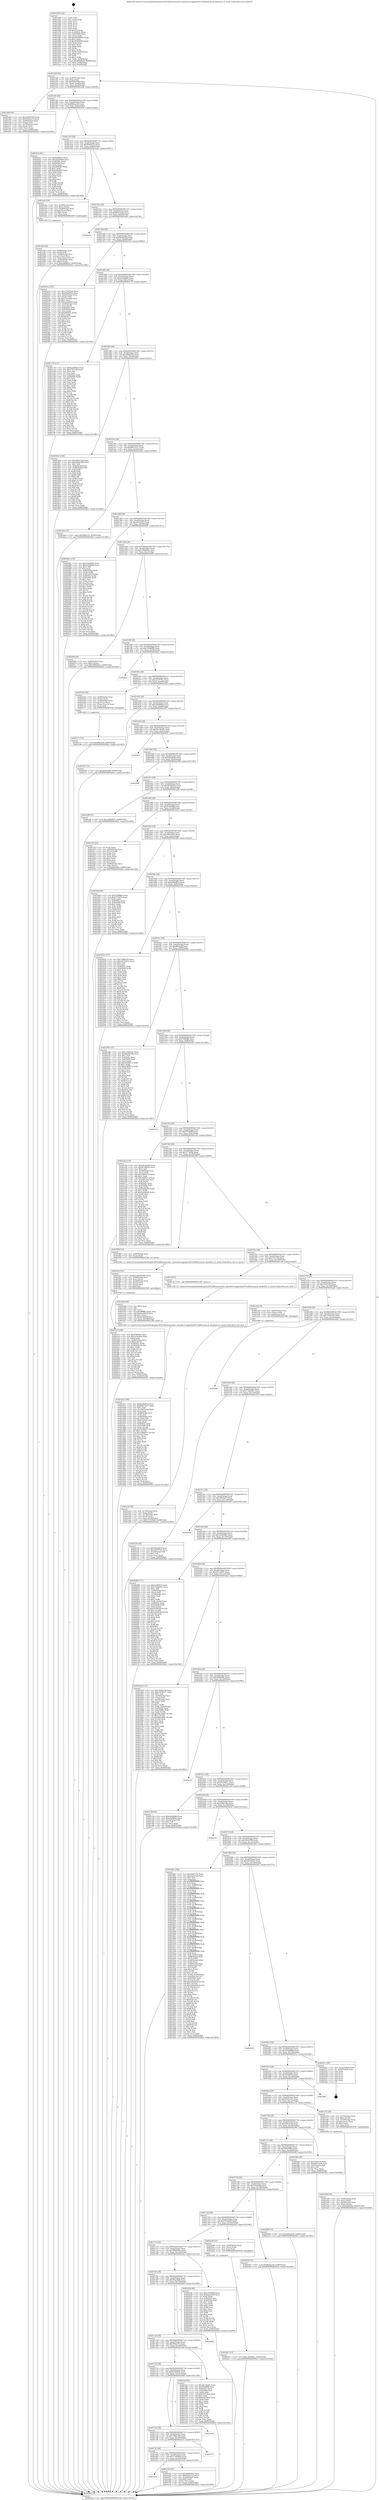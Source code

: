 digraph "0x401260" {
  label = "0x401260 (/mnt/c/Users/mathe/Desktop/tcc/POCII/binaries/extr_linuxdriversgpudrmi915selftestsmock_dmabuf.h_to_mock_Final-ollvm.out::main(0))"
  labelloc = "t"
  node[shape=record]

  Entry [label="",width=0.3,height=0.3,shape=circle,fillcolor=black,style=filled]
  "0x4012d4" [label="{
     0x4012d4 [32]\l
     | [instrs]\l
     &nbsp;&nbsp;0x4012d4 \<+6\>: mov -0x90(%rbp),%eax\l
     &nbsp;&nbsp;0x4012da \<+2\>: mov %eax,%ecx\l
     &nbsp;&nbsp;0x4012dc \<+6\>: sub $0x828cf38a,%ecx\l
     &nbsp;&nbsp;0x4012e2 \<+6\>: mov %eax,-0xa4(%rbp)\l
     &nbsp;&nbsp;0x4012e8 \<+6\>: mov %ecx,-0xa8(%rbp)\l
     &nbsp;&nbsp;0x4012ee \<+6\>: je 0000000000401ab8 \<main+0x858\>\l
  }"]
  "0x401ab8" [label="{
     0x401ab8 [36]\l
     | [instrs]\l
     &nbsp;&nbsp;0x401ab8 \<+5\>: mov $0xe4697b03,%eax\l
     &nbsp;&nbsp;0x401abd \<+5\>: mov $0x916f3a15,%ecx\l
     &nbsp;&nbsp;0x401ac2 \<+4\>: mov -0x60(%rbp),%rdx\l
     &nbsp;&nbsp;0x401ac6 \<+2\>: mov (%rdx),%esi\l
     &nbsp;&nbsp;0x401ac8 \<+4\>: mov -0x70(%rbp),%rdx\l
     &nbsp;&nbsp;0x401acc \<+2\>: cmp (%rdx),%esi\l
     &nbsp;&nbsp;0x401ace \<+3\>: cmovl %ecx,%eax\l
     &nbsp;&nbsp;0x401ad1 \<+6\>: mov %eax,-0x90(%rbp)\l
     &nbsp;&nbsp;0x401ad7 \<+5\>: jmp 00000000004026e2 \<main+0x1482\>\l
  }"]
  "0x4012f4" [label="{
     0x4012f4 [28]\l
     | [instrs]\l
     &nbsp;&nbsp;0x4012f4 \<+5\>: jmp 00000000004012f9 \<main+0x99\>\l
     &nbsp;&nbsp;0x4012f9 \<+6\>: mov -0xa4(%rbp),%eax\l
     &nbsp;&nbsp;0x4012ff \<+5\>: sub $0x86faaed2,%eax\l
     &nbsp;&nbsp;0x401304 \<+6\>: mov %eax,-0xac(%rbp)\l
     &nbsp;&nbsp;0x40130a \<+6\>: je 000000000040203e \<main+0xdde\>\l
  }"]
  Exit [label="",width=0.3,height=0.3,shape=circle,fillcolor=black,style=filled,peripheries=2]
  "0x40203e" [label="{
     0x40203e [91]\l
     | [instrs]\l
     &nbsp;&nbsp;0x40203e \<+5\>: mov $0x424f8f10,%eax\l
     &nbsp;&nbsp;0x402043 \<+5\>: mov $0x1d1b00b5,%ecx\l
     &nbsp;&nbsp;0x402048 \<+7\>: mov 0x40505c,%edx\l
     &nbsp;&nbsp;0x40204f \<+7\>: mov 0x405060,%esi\l
     &nbsp;&nbsp;0x402056 \<+2\>: mov %edx,%edi\l
     &nbsp;&nbsp;0x402058 \<+6\>: sub $0xa5f4f067,%edi\l
     &nbsp;&nbsp;0x40205e \<+3\>: sub $0x1,%edi\l
     &nbsp;&nbsp;0x402061 \<+6\>: add $0xa5f4f067,%edi\l
     &nbsp;&nbsp;0x402067 \<+3\>: imul %edi,%edx\l
     &nbsp;&nbsp;0x40206a \<+3\>: and $0x1,%edx\l
     &nbsp;&nbsp;0x40206d \<+3\>: cmp $0x0,%edx\l
     &nbsp;&nbsp;0x402070 \<+4\>: sete %r8b\l
     &nbsp;&nbsp;0x402074 \<+3\>: cmp $0xa,%esi\l
     &nbsp;&nbsp;0x402077 \<+4\>: setl %r9b\l
     &nbsp;&nbsp;0x40207b \<+3\>: mov %r8b,%r10b\l
     &nbsp;&nbsp;0x40207e \<+3\>: and %r9b,%r10b\l
     &nbsp;&nbsp;0x402081 \<+3\>: xor %r9b,%r8b\l
     &nbsp;&nbsp;0x402084 \<+3\>: or %r8b,%r10b\l
     &nbsp;&nbsp;0x402087 \<+4\>: test $0x1,%r10b\l
     &nbsp;&nbsp;0x40208b \<+3\>: cmovne %ecx,%eax\l
     &nbsp;&nbsp;0x40208e \<+6\>: mov %eax,-0x90(%rbp)\l
     &nbsp;&nbsp;0x402094 \<+5\>: jmp 00000000004026e2 \<main+0x1482\>\l
  }"]
  "0x401310" [label="{
     0x401310 [28]\l
     | [instrs]\l
     &nbsp;&nbsp;0x401310 \<+5\>: jmp 0000000000401315 \<main+0xb5\>\l
     &nbsp;&nbsp;0x401315 \<+6\>: mov -0xa4(%rbp),%eax\l
     &nbsp;&nbsp;0x40131b \<+5\>: sub $0x916f3a15,%eax\l
     &nbsp;&nbsp;0x401320 \<+6\>: mov %eax,-0xb0(%rbp)\l
     &nbsp;&nbsp;0x401326 \<+6\>: je 0000000000401adc \<main+0x87c\>\l
  }"]
  "0x4022b7" [label="{
     0x4022b7 [15]\l
     | [instrs]\l
     &nbsp;&nbsp;0x4022b7 \<+10\>: movl $0xc3db80ba,-0x90(%rbp)\l
     &nbsp;&nbsp;0x4022c1 \<+5\>: jmp 00000000004026e2 \<main+0x1482\>\l
  }"]
  "0x401adc" [label="{
     0x401adc [29]\l
     | [instrs]\l
     &nbsp;&nbsp;0x401adc \<+4\>: mov -0x58(%rbp),%rax\l
     &nbsp;&nbsp;0x401ae0 \<+6\>: movl $0x1,(%rax)\l
     &nbsp;&nbsp;0x401ae6 \<+4\>: mov -0x58(%rbp),%rax\l
     &nbsp;&nbsp;0x401aea \<+3\>: movslq (%rax),%rax\l
     &nbsp;&nbsp;0x401aed \<+4\>: shl $0x2,%rax\l
     &nbsp;&nbsp;0x401af1 \<+3\>: mov %rax,%rdi\l
     &nbsp;&nbsp;0x401af4 \<+5\>: call 0000000000401050 \<malloc@plt\>\l
     | [calls]\l
     &nbsp;&nbsp;0x401050 \{1\} (unknown)\l
  }"]
  "0x40132c" [label="{
     0x40132c [28]\l
     | [instrs]\l
     &nbsp;&nbsp;0x40132c \<+5\>: jmp 0000000000401331 \<main+0xd1\>\l
     &nbsp;&nbsp;0x401331 \<+6\>: mov -0xa4(%rbp),%eax\l
     &nbsp;&nbsp;0x401337 \<+5\>: sub $0x9657aca6,%eax\l
     &nbsp;&nbsp;0x40133c \<+6\>: mov %eax,-0xb4(%rbp)\l
     &nbsp;&nbsp;0x401342 \<+6\>: je 0000000000401a0e \<main+0x7ae\>\l
  }"]
  "0x40217c" [label="{
     0x40217c [15]\l
     | [instrs]\l
     &nbsp;&nbsp;0x40217c \<+10\>: movl $0xf6b5ceff,-0x90(%rbp)\l
     &nbsp;&nbsp;0x402186 \<+5\>: jmp 00000000004026e2 \<main+0x1482\>\l
  }"]
  "0x401a0e" [label="{
     0x401a0e\l
  }", style=dashed]
  "0x401348" [label="{
     0x401348 [28]\l
     | [instrs]\l
     &nbsp;&nbsp;0x401348 \<+5\>: jmp 000000000040134d \<main+0xed\>\l
     &nbsp;&nbsp;0x40134d \<+6\>: mov -0xa4(%rbp),%eax\l
     &nbsp;&nbsp;0x401353 \<+5\>: sub $0x9659b509,%eax\l
     &nbsp;&nbsp;0x401358 \<+6\>: mov %eax,-0xb8(%rbp)\l
     &nbsp;&nbsp;0x40135e \<+6\>: je 000000000040221e \<main+0xfbe\>\l
  }"]
  "0x401fc3" [label="{
     0x401fc3 [108]\l
     | [instrs]\l
     &nbsp;&nbsp;0x401fc3 \<+5\>: mov $0xf7df9bb0,%esi\l
     &nbsp;&nbsp;0x401fc8 \<+5\>: mov $0x5254e6af,%edx\l
     &nbsp;&nbsp;0x401fcd \<+3\>: xor %r8d,%r8d\l
     &nbsp;&nbsp;0x401fd0 \<+4\>: mov -0x40(%rbp),%rcx\l
     &nbsp;&nbsp;0x401fd4 \<+6\>: movl $0x0,(%rcx)\l
     &nbsp;&nbsp;0x401fda \<+8\>: mov 0x40505c,%r9d\l
     &nbsp;&nbsp;0x401fe2 \<+8\>: mov 0x405060,%r10d\l
     &nbsp;&nbsp;0x401fea \<+4\>: sub $0x1,%r8d\l
     &nbsp;&nbsp;0x401fee \<+3\>: mov %r9d,%r11d\l
     &nbsp;&nbsp;0x401ff1 \<+3\>: add %r8d,%r11d\l
     &nbsp;&nbsp;0x401ff4 \<+4\>: imul %r11d,%r9d\l
     &nbsp;&nbsp;0x401ff8 \<+4\>: and $0x1,%r9d\l
     &nbsp;&nbsp;0x401ffc \<+4\>: cmp $0x0,%r9d\l
     &nbsp;&nbsp;0x402000 \<+3\>: sete %bl\l
     &nbsp;&nbsp;0x402003 \<+4\>: cmp $0xa,%r10d\l
     &nbsp;&nbsp;0x402007 \<+4\>: setl %r14b\l
     &nbsp;&nbsp;0x40200b \<+3\>: mov %bl,%r15b\l
     &nbsp;&nbsp;0x40200e \<+3\>: and %r14b,%r15b\l
     &nbsp;&nbsp;0x402011 \<+3\>: xor %r14b,%bl\l
     &nbsp;&nbsp;0x402014 \<+3\>: or %bl,%r15b\l
     &nbsp;&nbsp;0x402017 \<+4\>: test $0x1,%r15b\l
     &nbsp;&nbsp;0x40201b \<+3\>: cmovne %edx,%esi\l
     &nbsp;&nbsp;0x40201e \<+6\>: mov %esi,-0x90(%rbp)\l
     &nbsp;&nbsp;0x402024 \<+6\>: mov %eax,-0x16c(%rbp)\l
     &nbsp;&nbsp;0x40202a \<+5\>: jmp 00000000004026e2 \<main+0x1482\>\l
  }"]
  "0x40221e" [label="{
     0x40221e [123]\l
     | [instrs]\l
     &nbsp;&nbsp;0x40221e \<+5\>: mov $0x11561b3e,%eax\l
     &nbsp;&nbsp;0x402223 \<+5\>: mov $0x500ef5b3,%ecx\l
     &nbsp;&nbsp;0x402228 \<+4\>: mov -0x40(%rbp),%rdx\l
     &nbsp;&nbsp;0x40222c \<+2\>: mov (%rdx),%esi\l
     &nbsp;&nbsp;0x40222e \<+6\>: sub $0x12a5e8b9,%esi\l
     &nbsp;&nbsp;0x402234 \<+3\>: add $0x1,%esi\l
     &nbsp;&nbsp;0x402237 \<+6\>: add $0x12a5e8b9,%esi\l
     &nbsp;&nbsp;0x40223d \<+4\>: mov -0x40(%rbp),%rdx\l
     &nbsp;&nbsp;0x402241 \<+2\>: mov %esi,(%rdx)\l
     &nbsp;&nbsp;0x402243 \<+7\>: mov 0x40505c,%esi\l
     &nbsp;&nbsp;0x40224a \<+7\>: mov 0x405060,%edi\l
     &nbsp;&nbsp;0x402251 \<+3\>: mov %esi,%r8d\l
     &nbsp;&nbsp;0x402254 \<+7\>: add $0xd954f7c,%r8d\l
     &nbsp;&nbsp;0x40225b \<+4\>: sub $0x1,%r8d\l
     &nbsp;&nbsp;0x40225f \<+7\>: sub $0xd954f7c,%r8d\l
     &nbsp;&nbsp;0x402266 \<+4\>: imul %r8d,%esi\l
     &nbsp;&nbsp;0x40226a \<+3\>: and $0x1,%esi\l
     &nbsp;&nbsp;0x40226d \<+3\>: cmp $0x0,%esi\l
     &nbsp;&nbsp;0x402270 \<+4\>: sete %r9b\l
     &nbsp;&nbsp;0x402274 \<+3\>: cmp $0xa,%edi\l
     &nbsp;&nbsp;0x402277 \<+4\>: setl %r10b\l
     &nbsp;&nbsp;0x40227b \<+3\>: mov %r9b,%r11b\l
     &nbsp;&nbsp;0x40227e \<+3\>: and %r10b,%r11b\l
     &nbsp;&nbsp;0x402281 \<+3\>: xor %r10b,%r9b\l
     &nbsp;&nbsp;0x402284 \<+3\>: or %r9b,%r11b\l
     &nbsp;&nbsp;0x402287 \<+4\>: test $0x1,%r11b\l
     &nbsp;&nbsp;0x40228b \<+3\>: cmovne %ecx,%eax\l
     &nbsp;&nbsp;0x40228e \<+6\>: mov %eax,-0x90(%rbp)\l
     &nbsp;&nbsp;0x402294 \<+5\>: jmp 00000000004026e2 \<main+0x1482\>\l
  }"]
  "0x401364" [label="{
     0x401364 [28]\l
     | [instrs]\l
     &nbsp;&nbsp;0x401364 \<+5\>: jmp 0000000000401369 \<main+0x109\>\l
     &nbsp;&nbsp;0x401369 \<+6\>: mov -0xa4(%rbp),%eax\l
     &nbsp;&nbsp;0x40136f \<+5\>: sub $0xa4cb86be,%eax\l
     &nbsp;&nbsp;0x401374 \<+6\>: mov %eax,-0xbc(%rbp)\l
     &nbsp;&nbsp;0x40137a \<+6\>: je 0000000000401c76 \<main+0xa16\>\l
  }"]
  "0x401fa2" [label="{
     0x401fa2 [33]\l
     | [instrs]\l
     &nbsp;&nbsp;0x401fa2 \<+10\>: movabs $0x4030b6,%rdi\l
     &nbsp;&nbsp;0x401fac \<+4\>: mov -0x48(%rbp),%rcx\l
     &nbsp;&nbsp;0x401fb0 \<+3\>: mov %rax,(%rcx)\l
     &nbsp;&nbsp;0x401fb3 \<+4\>: mov -0x48(%rbp),%rax\l
     &nbsp;&nbsp;0x401fb7 \<+3\>: mov (%rax),%rax\l
     &nbsp;&nbsp;0x401fba \<+2\>: mov (%rax),%esi\l
     &nbsp;&nbsp;0x401fbc \<+2\>: mov $0x0,%al\l
     &nbsp;&nbsp;0x401fbe \<+5\>: call 0000000000401040 \<printf@plt\>\l
     | [calls]\l
     &nbsp;&nbsp;0x401040 \{1\} (unknown)\l
  }"]
  "0x401c76" [label="{
     0x401c76 [137]\l
     | [instrs]\l
     &nbsp;&nbsp;0x401c76 \<+5\>: mov $0x6a3b96e6,%eax\l
     &nbsp;&nbsp;0x401c7b \<+5\>: mov $0x27b1196,%ecx\l
     &nbsp;&nbsp;0x401c80 \<+2\>: mov $0x1,%dl\l
     &nbsp;&nbsp;0x401c82 \<+2\>: xor %esi,%esi\l
     &nbsp;&nbsp;0x401c84 \<+7\>: mov 0x40505c,%edi\l
     &nbsp;&nbsp;0x401c8b \<+8\>: mov 0x405060,%r8d\l
     &nbsp;&nbsp;0x401c93 \<+3\>: sub $0x1,%esi\l
     &nbsp;&nbsp;0x401c96 \<+3\>: mov %edi,%r9d\l
     &nbsp;&nbsp;0x401c99 \<+3\>: add %esi,%r9d\l
     &nbsp;&nbsp;0x401c9c \<+4\>: imul %r9d,%edi\l
     &nbsp;&nbsp;0x401ca0 \<+3\>: and $0x1,%edi\l
     &nbsp;&nbsp;0x401ca3 \<+3\>: cmp $0x0,%edi\l
     &nbsp;&nbsp;0x401ca6 \<+4\>: sete %r10b\l
     &nbsp;&nbsp;0x401caa \<+4\>: cmp $0xa,%r8d\l
     &nbsp;&nbsp;0x401cae \<+4\>: setl %r11b\l
     &nbsp;&nbsp;0x401cb2 \<+3\>: mov %r10b,%bl\l
     &nbsp;&nbsp;0x401cb5 \<+3\>: xor $0xff,%bl\l
     &nbsp;&nbsp;0x401cb8 \<+3\>: mov %r11b,%r14b\l
     &nbsp;&nbsp;0x401cbb \<+4\>: xor $0xff,%r14b\l
     &nbsp;&nbsp;0x401cbf \<+3\>: xor $0x1,%dl\l
     &nbsp;&nbsp;0x401cc2 \<+3\>: mov %bl,%r15b\l
     &nbsp;&nbsp;0x401cc5 \<+4\>: and $0xff,%r15b\l
     &nbsp;&nbsp;0x401cc9 \<+3\>: and %dl,%r10b\l
     &nbsp;&nbsp;0x401ccc \<+3\>: mov %r14b,%r12b\l
     &nbsp;&nbsp;0x401ccf \<+4\>: and $0xff,%r12b\l
     &nbsp;&nbsp;0x401cd3 \<+3\>: and %dl,%r11b\l
     &nbsp;&nbsp;0x401cd6 \<+3\>: or %r10b,%r15b\l
     &nbsp;&nbsp;0x401cd9 \<+3\>: or %r11b,%r12b\l
     &nbsp;&nbsp;0x401cdc \<+3\>: xor %r12b,%r15b\l
     &nbsp;&nbsp;0x401cdf \<+3\>: or %r14b,%bl\l
     &nbsp;&nbsp;0x401ce2 \<+3\>: xor $0xff,%bl\l
     &nbsp;&nbsp;0x401ce5 \<+3\>: or $0x1,%dl\l
     &nbsp;&nbsp;0x401ce8 \<+2\>: and %dl,%bl\l
     &nbsp;&nbsp;0x401cea \<+3\>: or %bl,%r15b\l
     &nbsp;&nbsp;0x401ced \<+4\>: test $0x1,%r15b\l
     &nbsp;&nbsp;0x401cf1 \<+3\>: cmovne %ecx,%eax\l
     &nbsp;&nbsp;0x401cf4 \<+6\>: mov %eax,-0x90(%rbp)\l
     &nbsp;&nbsp;0x401cfa \<+5\>: jmp 00000000004026e2 \<main+0x1482\>\l
  }"]
  "0x401380" [label="{
     0x401380 [28]\l
     | [instrs]\l
     &nbsp;&nbsp;0x401380 \<+5\>: jmp 0000000000401385 \<main+0x125\>\l
     &nbsp;&nbsp;0x401385 \<+6\>: mov -0xa4(%rbp),%eax\l
     &nbsp;&nbsp;0x40138b \<+5\>: sub $0xaf0bd024,%eax\l
     &nbsp;&nbsp;0x401390 \<+6\>: mov %eax,-0xc0(%rbp)\l
     &nbsp;&nbsp;0x401396 \<+6\>: je 0000000000401822 \<main+0x5c2\>\l
  }"]
  "0x401d2c" [label="{
     0x401d2c [180]\l
     | [instrs]\l
     &nbsp;&nbsp;0x401d2c \<+5\>: mov $0x6a3b96e6,%ecx\l
     &nbsp;&nbsp;0x401d31 \<+5\>: mov $0xb9b72ec7,%edx\l
     &nbsp;&nbsp;0x401d36 \<+3\>: mov $0x1,%sil\l
     &nbsp;&nbsp;0x401d39 \<+6\>: mov -0x168(%rbp),%edi\l
     &nbsp;&nbsp;0x401d3f \<+3\>: imul %eax,%edi\l
     &nbsp;&nbsp;0x401d42 \<+4\>: mov -0x68(%rbp),%r8\l
     &nbsp;&nbsp;0x401d46 \<+3\>: mov (%r8),%r8\l
     &nbsp;&nbsp;0x401d49 \<+4\>: mov -0x60(%rbp),%r9\l
     &nbsp;&nbsp;0x401d4d \<+3\>: movslq (%r9),%r9\l
     &nbsp;&nbsp;0x401d50 \<+4\>: mov (%r8,%r9,8),%r8\l
     &nbsp;&nbsp;0x401d54 \<+3\>: mov %edi,(%r8)\l
     &nbsp;&nbsp;0x401d57 \<+7\>: mov 0x40505c,%eax\l
     &nbsp;&nbsp;0x401d5e \<+7\>: mov 0x405060,%edi\l
     &nbsp;&nbsp;0x401d65 \<+3\>: mov %eax,%r10d\l
     &nbsp;&nbsp;0x401d68 \<+7\>: add $0x51966d77,%r10d\l
     &nbsp;&nbsp;0x401d6f \<+4\>: sub $0x1,%r10d\l
     &nbsp;&nbsp;0x401d73 \<+7\>: sub $0x51966d77,%r10d\l
     &nbsp;&nbsp;0x401d7a \<+4\>: imul %r10d,%eax\l
     &nbsp;&nbsp;0x401d7e \<+3\>: and $0x1,%eax\l
     &nbsp;&nbsp;0x401d81 \<+3\>: cmp $0x0,%eax\l
     &nbsp;&nbsp;0x401d84 \<+4\>: sete %r11b\l
     &nbsp;&nbsp;0x401d88 \<+3\>: cmp $0xa,%edi\l
     &nbsp;&nbsp;0x401d8b \<+3\>: setl %bl\l
     &nbsp;&nbsp;0x401d8e \<+3\>: mov %r11b,%r14b\l
     &nbsp;&nbsp;0x401d91 \<+4\>: xor $0xff,%r14b\l
     &nbsp;&nbsp;0x401d95 \<+3\>: mov %bl,%r15b\l
     &nbsp;&nbsp;0x401d98 \<+4\>: xor $0xff,%r15b\l
     &nbsp;&nbsp;0x401d9c \<+4\>: xor $0x0,%sil\l
     &nbsp;&nbsp;0x401da0 \<+3\>: mov %r14b,%r12b\l
     &nbsp;&nbsp;0x401da3 \<+4\>: and $0x0,%r12b\l
     &nbsp;&nbsp;0x401da7 \<+3\>: and %sil,%r11b\l
     &nbsp;&nbsp;0x401daa \<+3\>: mov %r15b,%r13b\l
     &nbsp;&nbsp;0x401dad \<+4\>: and $0x0,%r13b\l
     &nbsp;&nbsp;0x401db1 \<+3\>: and %sil,%bl\l
     &nbsp;&nbsp;0x401db4 \<+3\>: or %r11b,%r12b\l
     &nbsp;&nbsp;0x401db7 \<+3\>: or %bl,%r13b\l
     &nbsp;&nbsp;0x401dba \<+3\>: xor %r13b,%r12b\l
     &nbsp;&nbsp;0x401dbd \<+3\>: or %r15b,%r14b\l
     &nbsp;&nbsp;0x401dc0 \<+4\>: xor $0xff,%r14b\l
     &nbsp;&nbsp;0x401dc4 \<+4\>: or $0x0,%sil\l
     &nbsp;&nbsp;0x401dc8 \<+3\>: and %sil,%r14b\l
     &nbsp;&nbsp;0x401dcb \<+3\>: or %r14b,%r12b\l
     &nbsp;&nbsp;0x401dce \<+4\>: test $0x1,%r12b\l
     &nbsp;&nbsp;0x401dd2 \<+3\>: cmovne %edx,%ecx\l
     &nbsp;&nbsp;0x401dd5 \<+6\>: mov %ecx,-0x90(%rbp)\l
     &nbsp;&nbsp;0x401ddb \<+5\>: jmp 00000000004026e2 \<main+0x1482\>\l
  }"]
  "0x401822" [label="{
     0x401822 [106]\l
     | [instrs]\l
     &nbsp;&nbsp;0x401822 \<+5\>: mov $0x2f49116e,%eax\l
     &nbsp;&nbsp;0x401827 \<+5\>: mov $0x34382790,%ecx\l
     &nbsp;&nbsp;0x40182c \<+2\>: mov $0x1,%dl\l
     &nbsp;&nbsp;0x40182e \<+7\>: mov -0x8a(%rbp),%sil\l
     &nbsp;&nbsp;0x401835 \<+7\>: mov -0x89(%rbp),%dil\l
     &nbsp;&nbsp;0x40183c \<+3\>: mov %sil,%r8b\l
     &nbsp;&nbsp;0x40183f \<+4\>: xor $0xff,%r8b\l
     &nbsp;&nbsp;0x401843 \<+3\>: mov %dil,%r9b\l
     &nbsp;&nbsp;0x401846 \<+4\>: xor $0xff,%r9b\l
     &nbsp;&nbsp;0x40184a \<+3\>: xor $0x0,%dl\l
     &nbsp;&nbsp;0x40184d \<+3\>: mov %r8b,%r10b\l
     &nbsp;&nbsp;0x401850 \<+4\>: and $0x0,%r10b\l
     &nbsp;&nbsp;0x401854 \<+3\>: and %dl,%sil\l
     &nbsp;&nbsp;0x401857 \<+3\>: mov %r9b,%r11b\l
     &nbsp;&nbsp;0x40185a \<+4\>: and $0x0,%r11b\l
     &nbsp;&nbsp;0x40185e \<+3\>: and %dl,%dil\l
     &nbsp;&nbsp;0x401861 \<+3\>: or %sil,%r10b\l
     &nbsp;&nbsp;0x401864 \<+3\>: or %dil,%r11b\l
     &nbsp;&nbsp;0x401867 \<+3\>: xor %r11b,%r10b\l
     &nbsp;&nbsp;0x40186a \<+3\>: or %r9b,%r8b\l
     &nbsp;&nbsp;0x40186d \<+4\>: xor $0xff,%r8b\l
     &nbsp;&nbsp;0x401871 \<+3\>: or $0x0,%dl\l
     &nbsp;&nbsp;0x401874 \<+3\>: and %dl,%r8b\l
     &nbsp;&nbsp;0x401877 \<+3\>: or %r8b,%r10b\l
     &nbsp;&nbsp;0x40187a \<+4\>: test $0x1,%r10b\l
     &nbsp;&nbsp;0x40187e \<+3\>: cmovne %ecx,%eax\l
     &nbsp;&nbsp;0x401881 \<+6\>: mov %eax,-0x90(%rbp)\l
     &nbsp;&nbsp;0x401887 \<+5\>: jmp 00000000004026e2 \<main+0x1482\>\l
  }"]
  "0x40139c" [label="{
     0x40139c [28]\l
     | [instrs]\l
     &nbsp;&nbsp;0x40139c \<+5\>: jmp 00000000004013a1 \<main+0x141\>\l
     &nbsp;&nbsp;0x4013a1 \<+6\>: mov -0xa4(%rbp),%eax\l
     &nbsp;&nbsp;0x4013a7 \<+5\>: sub $0xb9b72ec7,%eax\l
     &nbsp;&nbsp;0x4013ac \<+6\>: mov %eax,-0xc4(%rbp)\l
     &nbsp;&nbsp;0x4013b2 \<+6\>: je 0000000000401de0 \<main+0xb80\>\l
  }"]
  "0x4026e2" [label="{
     0x4026e2 [5]\l
     | [instrs]\l
     &nbsp;&nbsp;0x4026e2 \<+5\>: jmp 00000000004012d4 \<main+0x74\>\l
  }"]
  "0x401260" [label="{
     0x401260 [116]\l
     | [instrs]\l
     &nbsp;&nbsp;0x401260 \<+1\>: push %rbp\l
     &nbsp;&nbsp;0x401261 \<+3\>: mov %rsp,%rbp\l
     &nbsp;&nbsp;0x401264 \<+2\>: push %r15\l
     &nbsp;&nbsp;0x401266 \<+2\>: push %r14\l
     &nbsp;&nbsp;0x401268 \<+2\>: push %r13\l
     &nbsp;&nbsp;0x40126a \<+2\>: push %r12\l
     &nbsp;&nbsp;0x40126c \<+1\>: push %rbx\l
     &nbsp;&nbsp;0x40126d \<+7\>: sub $0x178,%rsp\l
     &nbsp;&nbsp;0x401274 \<+7\>: mov 0x40505c,%eax\l
     &nbsp;&nbsp;0x40127b \<+7\>: mov 0x405060,%ecx\l
     &nbsp;&nbsp;0x401282 \<+2\>: mov %eax,%edx\l
     &nbsp;&nbsp;0x401284 \<+6\>: add $0x4560d602,%edx\l
     &nbsp;&nbsp;0x40128a \<+3\>: sub $0x1,%edx\l
     &nbsp;&nbsp;0x40128d \<+6\>: sub $0x4560d602,%edx\l
     &nbsp;&nbsp;0x401293 \<+3\>: imul %edx,%eax\l
     &nbsp;&nbsp;0x401296 \<+3\>: and $0x1,%eax\l
     &nbsp;&nbsp;0x401299 \<+3\>: cmp $0x0,%eax\l
     &nbsp;&nbsp;0x40129c \<+4\>: sete %r8b\l
     &nbsp;&nbsp;0x4012a0 \<+4\>: and $0x1,%r8b\l
     &nbsp;&nbsp;0x4012a4 \<+7\>: mov %r8b,-0x8a(%rbp)\l
     &nbsp;&nbsp;0x4012ab \<+3\>: cmp $0xa,%ecx\l
     &nbsp;&nbsp;0x4012ae \<+4\>: setl %r8b\l
     &nbsp;&nbsp;0x4012b2 \<+4\>: and $0x1,%r8b\l
     &nbsp;&nbsp;0x4012b6 \<+7\>: mov %r8b,-0x89(%rbp)\l
     &nbsp;&nbsp;0x4012bd \<+10\>: movl $0xaf0bd024,-0x90(%rbp)\l
     &nbsp;&nbsp;0x4012c7 \<+6\>: mov %edi,-0x94(%rbp)\l
     &nbsp;&nbsp;0x4012cd \<+7\>: mov %rsi,-0xa0(%rbp)\l
  }"]
  "0x401d04" [label="{
     0x401d04 [40]\l
     | [instrs]\l
     &nbsp;&nbsp;0x401d04 \<+5\>: mov $0x2,%ecx\l
     &nbsp;&nbsp;0x401d09 \<+1\>: cltd\l
     &nbsp;&nbsp;0x401d0a \<+2\>: idiv %ecx\l
     &nbsp;&nbsp;0x401d0c \<+6\>: imul $0xfffffffe,%edx,%ecx\l
     &nbsp;&nbsp;0x401d12 \<+6\>: add $0x9cc6b63f,%ecx\l
     &nbsp;&nbsp;0x401d18 \<+3\>: add $0x1,%ecx\l
     &nbsp;&nbsp;0x401d1b \<+6\>: sub $0x9cc6b63f,%ecx\l
     &nbsp;&nbsp;0x401d21 \<+6\>: mov %ecx,-0x168(%rbp)\l
     &nbsp;&nbsp;0x401d27 \<+5\>: call 0000000000401160 \<next_i\>\l
     | [calls]\l
     &nbsp;&nbsp;0x401160 \{1\} (/mnt/c/Users/mathe/Desktop/tcc/POCII/binaries/extr_linuxdriversgpudrmi915selftestsmock_dmabuf.h_to_mock_Final-ollvm.out::next_i)\l
  }"]
  "0x401de0" [label="{
     0x401de0 [15]\l
     | [instrs]\l
     &nbsp;&nbsp;0x401de0 \<+10\>: movl $0x5f9da7fc,-0x90(%rbp)\l
     &nbsp;&nbsp;0x401dea \<+5\>: jmp 00000000004026e2 \<main+0x1482\>\l
  }"]
  "0x4013b8" [label="{
     0x4013b8 [28]\l
     | [instrs]\l
     &nbsp;&nbsp;0x4013b8 \<+5\>: jmp 00000000004013bd \<main+0x15d\>\l
     &nbsp;&nbsp;0x4013bd \<+6\>: mov -0xa4(%rbp),%eax\l
     &nbsp;&nbsp;0x4013c3 \<+5\>: sub $0xbda32d1f,%eax\l
     &nbsp;&nbsp;0x4013c8 \<+6\>: mov %eax,-0xc8(%rbp)\l
     &nbsp;&nbsp;0x4013ce \<+6\>: je 0000000000402481 \<main+0x1221\>\l
  }"]
  "0x401af9" [label="{
     0x401af9 [43]\l
     | [instrs]\l
     &nbsp;&nbsp;0x401af9 \<+4\>: mov -0x68(%rbp),%rdi\l
     &nbsp;&nbsp;0x401afd \<+3\>: mov (%rdi),%rdi\l
     &nbsp;&nbsp;0x401b00 \<+4\>: mov -0x60(%rbp),%rcx\l
     &nbsp;&nbsp;0x401b04 \<+3\>: movslq (%rcx),%rcx\l
     &nbsp;&nbsp;0x401b07 \<+4\>: mov %rax,(%rdi,%rcx,8)\l
     &nbsp;&nbsp;0x401b0b \<+4\>: mov -0x50(%rbp),%rax\l
     &nbsp;&nbsp;0x401b0f \<+6\>: movl $0x0,(%rax)\l
     &nbsp;&nbsp;0x401b15 \<+10\>: movl $0xed86d653,-0x90(%rbp)\l
     &nbsp;&nbsp;0x401b1f \<+5\>: jmp 00000000004026e2 \<main+0x1482\>\l
  }"]
  "0x402481" [label="{
     0x402481 [155]\l
     | [instrs]\l
     &nbsp;&nbsp;0x402481 \<+5\>: mov $0xc55d64f9,%eax\l
     &nbsp;&nbsp;0x402486 \<+5\>: mov $0x416b89dd,%ecx\l
     &nbsp;&nbsp;0x40248b \<+2\>: mov $0x1,%dl\l
     &nbsp;&nbsp;0x40248d \<+2\>: xor %esi,%esi\l
     &nbsp;&nbsp;0x40248f \<+7\>: mov -0x88(%rbp),%rdi\l
     &nbsp;&nbsp;0x402496 \<+3\>: mov (%rdi),%r8d\l
     &nbsp;&nbsp;0x402499 \<+4\>: mov %r8d,-0x2c(%rbp)\l
     &nbsp;&nbsp;0x40249d \<+8\>: mov 0x40505c,%r8d\l
     &nbsp;&nbsp;0x4024a5 \<+8\>: mov 0x405060,%r9d\l
     &nbsp;&nbsp;0x4024ad \<+3\>: sub $0x1,%esi\l
     &nbsp;&nbsp;0x4024b0 \<+3\>: mov %r8d,%r10d\l
     &nbsp;&nbsp;0x4024b3 \<+3\>: add %esi,%r10d\l
     &nbsp;&nbsp;0x4024b6 \<+4\>: imul %r10d,%r8d\l
     &nbsp;&nbsp;0x4024ba \<+4\>: and $0x1,%r8d\l
     &nbsp;&nbsp;0x4024be \<+4\>: cmp $0x0,%r8d\l
     &nbsp;&nbsp;0x4024c2 \<+4\>: sete %r11b\l
     &nbsp;&nbsp;0x4024c6 \<+4\>: cmp $0xa,%r9d\l
     &nbsp;&nbsp;0x4024ca \<+3\>: setl %bl\l
     &nbsp;&nbsp;0x4024cd \<+3\>: mov %r11b,%r14b\l
     &nbsp;&nbsp;0x4024d0 \<+4\>: xor $0xff,%r14b\l
     &nbsp;&nbsp;0x4024d4 \<+3\>: mov %bl,%r15b\l
     &nbsp;&nbsp;0x4024d7 \<+4\>: xor $0xff,%r15b\l
     &nbsp;&nbsp;0x4024db \<+3\>: xor $0x0,%dl\l
     &nbsp;&nbsp;0x4024de \<+3\>: mov %r14b,%r12b\l
     &nbsp;&nbsp;0x4024e1 \<+4\>: and $0x0,%r12b\l
     &nbsp;&nbsp;0x4024e5 \<+3\>: and %dl,%r11b\l
     &nbsp;&nbsp;0x4024e8 \<+3\>: mov %r15b,%r13b\l
     &nbsp;&nbsp;0x4024eb \<+4\>: and $0x0,%r13b\l
     &nbsp;&nbsp;0x4024ef \<+2\>: and %dl,%bl\l
     &nbsp;&nbsp;0x4024f1 \<+3\>: or %r11b,%r12b\l
     &nbsp;&nbsp;0x4024f4 \<+3\>: or %bl,%r13b\l
     &nbsp;&nbsp;0x4024f7 \<+3\>: xor %r13b,%r12b\l
     &nbsp;&nbsp;0x4024fa \<+3\>: or %r15b,%r14b\l
     &nbsp;&nbsp;0x4024fd \<+4\>: xor $0xff,%r14b\l
     &nbsp;&nbsp;0x402501 \<+3\>: or $0x0,%dl\l
     &nbsp;&nbsp;0x402504 \<+3\>: and %dl,%r14b\l
     &nbsp;&nbsp;0x402507 \<+3\>: or %r14b,%r12b\l
     &nbsp;&nbsp;0x40250a \<+4\>: test $0x1,%r12b\l
     &nbsp;&nbsp;0x40250e \<+3\>: cmovne %ecx,%eax\l
     &nbsp;&nbsp;0x402511 \<+6\>: mov %eax,-0x90(%rbp)\l
     &nbsp;&nbsp;0x402517 \<+5\>: jmp 00000000004026e2 \<main+0x1482\>\l
  }"]
  "0x4013d4" [label="{
     0x4013d4 [28]\l
     | [instrs]\l
     &nbsp;&nbsp;0x4013d4 \<+5\>: jmp 00000000004013d9 \<main+0x179\>\l
     &nbsp;&nbsp;0x4013d9 \<+6\>: mov -0xa4(%rbp),%eax\l
     &nbsp;&nbsp;0x4013df \<+5\>: sub $0xc3db80ba,%eax\l
     &nbsp;&nbsp;0x4013e4 \<+6\>: mov %eax,-0xcc(%rbp)\l
     &nbsp;&nbsp;0x4013ea \<+6\>: je 000000000040240f \<main+0x11af\>\l
  }"]
  "0x401a98" [label="{
     0x401a98 [32]\l
     | [instrs]\l
     &nbsp;&nbsp;0x401a98 \<+4\>: mov -0x68(%rbp),%rdi\l
     &nbsp;&nbsp;0x401a9c \<+3\>: mov %rax,(%rdi)\l
     &nbsp;&nbsp;0x401a9f \<+4\>: mov -0x60(%rbp),%rax\l
     &nbsp;&nbsp;0x401aa3 \<+6\>: movl $0x0,(%rax)\l
     &nbsp;&nbsp;0x401aa9 \<+10\>: movl $0x828cf38a,-0x90(%rbp)\l
     &nbsp;&nbsp;0x401ab3 \<+5\>: jmp 00000000004026e2 \<main+0x1482\>\l
  }"]
  "0x40240f" [label="{
     0x40240f [28]\l
     | [instrs]\l
     &nbsp;&nbsp;0x40240f \<+7\>: mov -0x88(%rbp),%rax\l
     &nbsp;&nbsp;0x402416 \<+6\>: movl $0x0,(%rax)\l
     &nbsp;&nbsp;0x40241c \<+10\>: movl $0x589bb55a,-0x90(%rbp)\l
     &nbsp;&nbsp;0x402426 \<+5\>: jmp 00000000004026e2 \<main+0x1482\>\l
  }"]
  "0x4013f0" [label="{
     0x4013f0 [28]\l
     | [instrs]\l
     &nbsp;&nbsp;0x4013f0 \<+5\>: jmp 00000000004013f5 \<main+0x195\>\l
     &nbsp;&nbsp;0x4013f5 \<+6\>: mov -0xa4(%rbp),%eax\l
     &nbsp;&nbsp;0x4013fb \<+5\>: sub $0xc55d64f9,%eax\l
     &nbsp;&nbsp;0x401400 \<+6\>: mov %eax,-0xd0(%rbp)\l
     &nbsp;&nbsp;0x401406 \<+6\>: je 00000000004026ca \<main+0x146a\>\l
  }"]
  "0x401818" [label="{
     0x401818\l
  }", style=dashed]
  "0x4026ca" [label="{
     0x4026ca\l
  }", style=dashed]
  "0x40140c" [label="{
     0x40140c [28]\l
     | [instrs]\l
     &nbsp;&nbsp;0x40140c \<+5\>: jmp 0000000000401411 \<main+0x1b1\>\l
     &nbsp;&nbsp;0x401411 \<+6\>: mov -0xa4(%rbp),%eax\l
     &nbsp;&nbsp;0x401417 \<+5\>: sub $0xc6279743,%eax\l
     &nbsp;&nbsp;0x40141c \<+6\>: mov %eax,-0xd4(%rbp)\l
     &nbsp;&nbsp;0x401422 \<+6\>: je 0000000000402162 \<main+0xf02\>\l
  }"]
  "0x401a5d" [label="{
     0x401a5d [30]\l
     | [instrs]\l
     &nbsp;&nbsp;0x401a5d \<+5\>: mov $0x2688206c,%eax\l
     &nbsp;&nbsp;0x401a62 \<+5\>: mov $0x42d3c1a5,%ecx\l
     &nbsp;&nbsp;0x401a67 \<+3\>: mov -0x34(%rbp),%edx\l
     &nbsp;&nbsp;0x401a6a \<+3\>: cmp $0x0,%edx\l
     &nbsp;&nbsp;0x401a6d \<+3\>: cmove %ecx,%eax\l
     &nbsp;&nbsp;0x401a70 \<+6\>: mov %eax,-0x90(%rbp)\l
     &nbsp;&nbsp;0x401a76 \<+5\>: jmp 00000000004026e2 \<main+0x1482\>\l
  }"]
  "0x402162" [label="{
     0x402162 [26]\l
     | [instrs]\l
     &nbsp;&nbsp;0x402162 \<+4\>: mov -0x68(%rbp),%rax\l
     &nbsp;&nbsp;0x402166 \<+3\>: mov (%rax),%rax\l
     &nbsp;&nbsp;0x402169 \<+4\>: mov -0x40(%rbp),%rcx\l
     &nbsp;&nbsp;0x40216d \<+3\>: movslq (%rcx),%rcx\l
     &nbsp;&nbsp;0x402170 \<+4\>: mov (%rax,%rcx,8),%rax\l
     &nbsp;&nbsp;0x402174 \<+3\>: mov %rax,%rdi\l
     &nbsp;&nbsp;0x402177 \<+5\>: call 0000000000401030 \<free@plt\>\l
     | [calls]\l
     &nbsp;&nbsp;0x401030 \{1\} (unknown)\l
  }"]
  "0x401428" [label="{
     0x401428 [28]\l
     | [instrs]\l
     &nbsp;&nbsp;0x401428 \<+5\>: jmp 000000000040142d \<main+0x1cd\>\l
     &nbsp;&nbsp;0x40142d \<+6\>: mov -0xa4(%rbp),%eax\l
     &nbsp;&nbsp;0x401433 \<+5\>: sub $0xc6dd49b0,%eax\l
     &nbsp;&nbsp;0x401438 \<+6\>: mov %eax,-0xd8(%rbp)\l
     &nbsp;&nbsp;0x40143e \<+6\>: je 0000000000401f07 \<main+0xca7\>\l
  }"]
  "0x4017fc" [label="{
     0x4017fc [28]\l
     | [instrs]\l
     &nbsp;&nbsp;0x4017fc \<+5\>: jmp 0000000000401801 \<main+0x5a1\>\l
     &nbsp;&nbsp;0x401801 \<+6\>: mov -0xa4(%rbp),%eax\l
     &nbsp;&nbsp;0x401807 \<+5\>: sub $0x715459d0,%eax\l
     &nbsp;&nbsp;0x40180c \<+6\>: mov %eax,-0x164(%rbp)\l
     &nbsp;&nbsp;0x401812 \<+6\>: je 0000000000401a5d \<main+0x7fd\>\l
  }"]
  "0x401f07" [label="{
     0x401f07 [15]\l
     | [instrs]\l
     &nbsp;&nbsp;0x401f07 \<+10\>: movl $0xdc403b6f,-0x90(%rbp)\l
     &nbsp;&nbsp;0x401f11 \<+5\>: jmp 00000000004026e2 \<main+0x1482\>\l
  }"]
  "0x401444" [label="{
     0x401444 [28]\l
     | [instrs]\l
     &nbsp;&nbsp;0x401444 \<+5\>: jmp 0000000000401449 \<main+0x1e9\>\l
     &nbsp;&nbsp;0x401449 \<+6\>: mov -0xa4(%rbp),%eax\l
     &nbsp;&nbsp;0x40144f \<+5\>: sub $0xd413ba95,%eax\l
     &nbsp;&nbsp;0x401454 \<+6\>: mov %eax,-0xdc(%rbp)\l
     &nbsp;&nbsp;0x40145a \<+6\>: je 00000000004025f1 \<main+0x1391\>\l
  }"]
  "0x402573" [label="{
     0x402573\l
  }", style=dashed]
  "0x4025f1" [label="{
     0x4025f1\l
  }", style=dashed]
  "0x401460" [label="{
     0x401460 [28]\l
     | [instrs]\l
     &nbsp;&nbsp;0x401460 \<+5\>: jmp 0000000000401465 \<main+0x205\>\l
     &nbsp;&nbsp;0x401465 \<+6\>: mov -0xa4(%rbp),%eax\l
     &nbsp;&nbsp;0x40146b \<+5\>: sub $0xd4fefbd9,%eax\l
     &nbsp;&nbsp;0x401470 \<+6\>: mov %eax,-0xe0(%rbp)\l
     &nbsp;&nbsp;0x401476 \<+6\>: je 0000000000402368 \<main+0x1108\>\l
  }"]
  "0x4017e0" [label="{
     0x4017e0 [28]\l
     | [instrs]\l
     &nbsp;&nbsp;0x4017e0 \<+5\>: jmp 00000000004017e5 \<main+0x585\>\l
     &nbsp;&nbsp;0x4017e5 \<+6\>: mov -0xa4(%rbp),%eax\l
     &nbsp;&nbsp;0x4017eb \<+5\>: sub $0x7068e1fd,%eax\l
     &nbsp;&nbsp;0x4017f0 \<+6\>: mov %eax,-0x160(%rbp)\l
     &nbsp;&nbsp;0x4017f6 \<+6\>: je 0000000000402573 \<main+0x1313\>\l
  }"]
  "0x402368" [label="{
     0x402368\l
  }", style=dashed]
  "0x40147c" [label="{
     0x40147c [28]\l
     | [instrs]\l
     &nbsp;&nbsp;0x40147c \<+5\>: jmp 0000000000401481 \<main+0x221\>\l
     &nbsp;&nbsp;0x401481 \<+6\>: mov -0xa4(%rbp),%eax\l
     &nbsp;&nbsp;0x401487 \<+5\>: sub $0xdb76bb33,%eax\l
     &nbsp;&nbsp;0x40148c \<+6\>: mov %eax,-0xe4(%rbp)\l
     &nbsp;&nbsp;0x401492 \<+6\>: je 0000000000401ef8 \<main+0xc98\>\l
  }"]
  "0x402598" [label="{
     0x402598\l
  }", style=dashed]
  "0x401ef8" [label="{
     0x401ef8 [15]\l
     | [instrs]\l
     &nbsp;&nbsp;0x401ef8 \<+10\>: movl $0xed86d653,-0x90(%rbp)\l
     &nbsp;&nbsp;0x401f02 \<+5\>: jmp 00000000004026e2 \<main+0x1482\>\l
  }"]
  "0x401498" [label="{
     0x401498 [28]\l
     | [instrs]\l
     &nbsp;&nbsp;0x401498 \<+5\>: jmp 000000000040149d \<main+0x23d\>\l
     &nbsp;&nbsp;0x40149d \<+6\>: mov -0xa4(%rbp),%eax\l
     &nbsp;&nbsp;0x4014a3 \<+5\>: sub $0xdc403b6f,%eax\l
     &nbsp;&nbsp;0x4014a8 \<+6\>: mov %eax,-0xe8(%rbp)\l
     &nbsp;&nbsp;0x4014ae \<+6\>: je 0000000000401f16 \<main+0xcb6\>\l
  }"]
  "0x4017c4" [label="{
     0x4017c4 [28]\l
     | [instrs]\l
     &nbsp;&nbsp;0x4017c4 \<+5\>: jmp 00000000004017c9 \<main+0x569\>\l
     &nbsp;&nbsp;0x4017c9 \<+6\>: mov -0xa4(%rbp),%eax\l
     &nbsp;&nbsp;0x4017cf \<+5\>: sub $0x6a3b96e6,%eax\l
     &nbsp;&nbsp;0x4017d4 \<+6\>: mov %eax,-0x15c(%rbp)\l
     &nbsp;&nbsp;0x4017da \<+6\>: je 0000000000402598 \<main+0x1338\>\l
  }"]
  "0x401f16" [label="{
     0x401f16 [42]\l
     | [instrs]\l
     &nbsp;&nbsp;0x401f16 \<+2\>: xor %eax,%eax\l
     &nbsp;&nbsp;0x401f18 \<+4\>: mov -0x60(%rbp),%rcx\l
     &nbsp;&nbsp;0x401f1c \<+2\>: mov (%rcx),%edx\l
     &nbsp;&nbsp;0x401f1e \<+2\>: mov %eax,%esi\l
     &nbsp;&nbsp;0x401f20 \<+2\>: sub %edx,%esi\l
     &nbsp;&nbsp;0x401f22 \<+2\>: mov %eax,%edx\l
     &nbsp;&nbsp;0x401f24 \<+3\>: sub $0x1,%edx\l
     &nbsp;&nbsp;0x401f27 \<+2\>: add %edx,%esi\l
     &nbsp;&nbsp;0x401f29 \<+2\>: sub %esi,%eax\l
     &nbsp;&nbsp;0x401f2b \<+4\>: mov -0x60(%rbp),%rcx\l
     &nbsp;&nbsp;0x401f2f \<+2\>: mov %eax,(%rcx)\l
     &nbsp;&nbsp;0x401f31 \<+10\>: movl $0x828cf38a,-0x90(%rbp)\l
     &nbsp;&nbsp;0x401f3b \<+5\>: jmp 00000000004026e2 \<main+0x1482\>\l
  }"]
  "0x4014b4" [label="{
     0x4014b4 [28]\l
     | [instrs]\l
     &nbsp;&nbsp;0x4014b4 \<+5\>: jmp 00000000004014b9 \<main+0x259\>\l
     &nbsp;&nbsp;0x4014b9 \<+6\>: mov -0xa4(%rbp),%eax\l
     &nbsp;&nbsp;0x4014bf \<+5\>: sub $0xe4697b03,%eax\l
     &nbsp;&nbsp;0x4014c4 \<+6\>: mov %eax,-0xec(%rbp)\l
     &nbsp;&nbsp;0x4014ca \<+6\>: je 0000000000401f40 \<main+0xce0\>\l
  }"]
  "0x401def" [label="{
     0x401def [91]\l
     | [instrs]\l
     &nbsp;&nbsp;0x401def \<+5\>: mov $0xd413ba95,%eax\l
     &nbsp;&nbsp;0x401df4 \<+5\>: mov $0xf7f3d8f8,%ecx\l
     &nbsp;&nbsp;0x401df9 \<+7\>: mov 0x40505c,%edx\l
     &nbsp;&nbsp;0x401e00 \<+7\>: mov 0x405060,%esi\l
     &nbsp;&nbsp;0x401e07 \<+2\>: mov %edx,%edi\l
     &nbsp;&nbsp;0x401e09 \<+6\>: sub $0xb161e6aa,%edi\l
     &nbsp;&nbsp;0x401e0f \<+3\>: sub $0x1,%edi\l
     &nbsp;&nbsp;0x401e12 \<+6\>: add $0xb161e6aa,%edi\l
     &nbsp;&nbsp;0x401e18 \<+3\>: imul %edi,%edx\l
     &nbsp;&nbsp;0x401e1b \<+3\>: and $0x1,%edx\l
     &nbsp;&nbsp;0x401e1e \<+3\>: cmp $0x0,%edx\l
     &nbsp;&nbsp;0x401e21 \<+4\>: sete %r8b\l
     &nbsp;&nbsp;0x401e25 \<+3\>: cmp $0xa,%esi\l
     &nbsp;&nbsp;0x401e28 \<+4\>: setl %r9b\l
     &nbsp;&nbsp;0x401e2c \<+3\>: mov %r8b,%r10b\l
     &nbsp;&nbsp;0x401e2f \<+3\>: and %r9b,%r10b\l
     &nbsp;&nbsp;0x401e32 \<+3\>: xor %r9b,%r8b\l
     &nbsp;&nbsp;0x401e35 \<+3\>: or %r8b,%r10b\l
     &nbsp;&nbsp;0x401e38 \<+4\>: test $0x1,%r10b\l
     &nbsp;&nbsp;0x401e3c \<+3\>: cmovne %ecx,%eax\l
     &nbsp;&nbsp;0x401e3f \<+6\>: mov %eax,-0x90(%rbp)\l
     &nbsp;&nbsp;0x401e45 \<+5\>: jmp 00000000004026e2 \<main+0x1482\>\l
  }"]
  "0x401f40" [label="{
     0x401f40 [86]\l
     | [instrs]\l
     &nbsp;&nbsp;0x401f40 \<+5\>: mov $0xf7df9bb0,%eax\l
     &nbsp;&nbsp;0x401f45 \<+5\>: mov $0x277b93e,%ecx\l
     &nbsp;&nbsp;0x401f4a \<+2\>: xor %edx,%edx\l
     &nbsp;&nbsp;0x401f4c \<+7\>: mov 0x40505c,%esi\l
     &nbsp;&nbsp;0x401f53 \<+7\>: mov 0x405060,%edi\l
     &nbsp;&nbsp;0x401f5a \<+3\>: sub $0x1,%edx\l
     &nbsp;&nbsp;0x401f5d \<+3\>: mov %esi,%r8d\l
     &nbsp;&nbsp;0x401f60 \<+3\>: add %edx,%r8d\l
     &nbsp;&nbsp;0x401f63 \<+4\>: imul %r8d,%esi\l
     &nbsp;&nbsp;0x401f67 \<+3\>: and $0x1,%esi\l
     &nbsp;&nbsp;0x401f6a \<+3\>: cmp $0x0,%esi\l
     &nbsp;&nbsp;0x401f6d \<+4\>: sete %r9b\l
     &nbsp;&nbsp;0x401f71 \<+3\>: cmp $0xa,%edi\l
     &nbsp;&nbsp;0x401f74 \<+4\>: setl %r10b\l
     &nbsp;&nbsp;0x401f78 \<+3\>: mov %r9b,%r11b\l
     &nbsp;&nbsp;0x401f7b \<+3\>: and %r10b,%r11b\l
     &nbsp;&nbsp;0x401f7e \<+3\>: xor %r10b,%r9b\l
     &nbsp;&nbsp;0x401f81 \<+3\>: or %r9b,%r11b\l
     &nbsp;&nbsp;0x401f84 \<+4\>: test $0x1,%r11b\l
     &nbsp;&nbsp;0x401f88 \<+3\>: cmovne %ecx,%eax\l
     &nbsp;&nbsp;0x401f8b \<+6\>: mov %eax,-0x90(%rbp)\l
     &nbsp;&nbsp;0x401f91 \<+5\>: jmp 00000000004026e2 \<main+0x1482\>\l
  }"]
  "0x4014d0" [label="{
     0x4014d0 [28]\l
     | [instrs]\l
     &nbsp;&nbsp;0x4014d0 \<+5\>: jmp 00000000004014d5 \<main+0x275\>\l
     &nbsp;&nbsp;0x4014d5 \<+6\>: mov -0xa4(%rbp),%eax\l
     &nbsp;&nbsp;0x4014db \<+5\>: sub $0xed86d653,%eax\l
     &nbsp;&nbsp;0x4014e0 \<+6\>: mov %eax,-0xf0(%rbp)\l
     &nbsp;&nbsp;0x4014e6 \<+6\>: je 0000000000401b24 \<main+0x8c4\>\l
  }"]
  "0x4017a8" [label="{
     0x4017a8 [28]\l
     | [instrs]\l
     &nbsp;&nbsp;0x4017a8 \<+5\>: jmp 00000000004017ad \<main+0x54d\>\l
     &nbsp;&nbsp;0x4017ad \<+6\>: mov -0xa4(%rbp),%eax\l
     &nbsp;&nbsp;0x4017b3 \<+5\>: sub $0x5f9da7fc,%eax\l
     &nbsp;&nbsp;0x4017b8 \<+6\>: mov %eax,-0x158(%rbp)\l
     &nbsp;&nbsp;0x4017be \<+6\>: je 0000000000401def \<main+0xb8f\>\l
  }"]
  "0x401b24" [label="{
     0x401b24 [137]\l
     | [instrs]\l
     &nbsp;&nbsp;0x401b24 \<+5\>: mov $0x7068e1fd,%eax\l
     &nbsp;&nbsp;0x401b29 \<+5\>: mov $0x24512931,%ecx\l
     &nbsp;&nbsp;0x401b2e \<+2\>: mov $0x1,%dl\l
     &nbsp;&nbsp;0x401b30 \<+2\>: xor %esi,%esi\l
     &nbsp;&nbsp;0x401b32 \<+7\>: mov 0x40505c,%edi\l
     &nbsp;&nbsp;0x401b39 \<+8\>: mov 0x405060,%r8d\l
     &nbsp;&nbsp;0x401b41 \<+3\>: sub $0x1,%esi\l
     &nbsp;&nbsp;0x401b44 \<+3\>: mov %edi,%r9d\l
     &nbsp;&nbsp;0x401b47 \<+3\>: add %esi,%r9d\l
     &nbsp;&nbsp;0x401b4a \<+4\>: imul %r9d,%edi\l
     &nbsp;&nbsp;0x401b4e \<+3\>: and $0x1,%edi\l
     &nbsp;&nbsp;0x401b51 \<+3\>: cmp $0x0,%edi\l
     &nbsp;&nbsp;0x401b54 \<+4\>: sete %r10b\l
     &nbsp;&nbsp;0x401b58 \<+4\>: cmp $0xa,%r8d\l
     &nbsp;&nbsp;0x401b5c \<+4\>: setl %r11b\l
     &nbsp;&nbsp;0x401b60 \<+3\>: mov %r10b,%bl\l
     &nbsp;&nbsp;0x401b63 \<+3\>: xor $0xff,%bl\l
     &nbsp;&nbsp;0x401b66 \<+3\>: mov %r11b,%r14b\l
     &nbsp;&nbsp;0x401b69 \<+4\>: xor $0xff,%r14b\l
     &nbsp;&nbsp;0x401b6d \<+3\>: xor $0x0,%dl\l
     &nbsp;&nbsp;0x401b70 \<+3\>: mov %bl,%r15b\l
     &nbsp;&nbsp;0x401b73 \<+4\>: and $0x0,%r15b\l
     &nbsp;&nbsp;0x401b77 \<+3\>: and %dl,%r10b\l
     &nbsp;&nbsp;0x401b7a \<+3\>: mov %r14b,%r12b\l
     &nbsp;&nbsp;0x401b7d \<+4\>: and $0x0,%r12b\l
     &nbsp;&nbsp;0x401b81 \<+3\>: and %dl,%r11b\l
     &nbsp;&nbsp;0x401b84 \<+3\>: or %r10b,%r15b\l
     &nbsp;&nbsp;0x401b87 \<+3\>: or %r11b,%r12b\l
     &nbsp;&nbsp;0x401b8a \<+3\>: xor %r12b,%r15b\l
     &nbsp;&nbsp;0x401b8d \<+3\>: or %r14b,%bl\l
     &nbsp;&nbsp;0x401b90 \<+3\>: xor $0xff,%bl\l
     &nbsp;&nbsp;0x401b93 \<+3\>: or $0x0,%dl\l
     &nbsp;&nbsp;0x401b96 \<+2\>: and %dl,%bl\l
     &nbsp;&nbsp;0x401b98 \<+3\>: or %bl,%r15b\l
     &nbsp;&nbsp;0x401b9b \<+4\>: test $0x1,%r15b\l
     &nbsp;&nbsp;0x401b9f \<+3\>: cmovne %ecx,%eax\l
     &nbsp;&nbsp;0x401ba2 \<+6\>: mov %eax,-0x90(%rbp)\l
     &nbsp;&nbsp;0x401ba8 \<+5\>: jmp 00000000004026e2 \<main+0x1482\>\l
  }"]
  "0x4014ec" [label="{
     0x4014ec [28]\l
     | [instrs]\l
     &nbsp;&nbsp;0x4014ec \<+5\>: jmp 00000000004014f1 \<main+0x291\>\l
     &nbsp;&nbsp;0x4014f1 \<+6\>: mov -0xa4(%rbp),%eax\l
     &nbsp;&nbsp;0x4014f7 \<+5\>: sub $0xf6b5ceff,%eax\l
     &nbsp;&nbsp;0x4014fc \<+6\>: mov %eax,-0xf4(%rbp)\l
     &nbsp;&nbsp;0x401502 \<+6\>: je 000000000040218b \<main+0xf2b\>\l
  }"]
  "0x4026b6" [label="{
     0x4026b6\l
  }", style=dashed]
  "0x40218b" [label="{
     0x40218b [147]\l
     | [instrs]\l
     &nbsp;&nbsp;0x40218b \<+5\>: mov $0x11561b3e,%eax\l
     &nbsp;&nbsp;0x402190 \<+5\>: mov $0x9659b509,%ecx\l
     &nbsp;&nbsp;0x402195 \<+2\>: mov $0x1,%dl\l
     &nbsp;&nbsp;0x402197 \<+7\>: mov 0x40505c,%esi\l
     &nbsp;&nbsp;0x40219e \<+7\>: mov 0x405060,%edi\l
     &nbsp;&nbsp;0x4021a5 \<+3\>: mov %esi,%r8d\l
     &nbsp;&nbsp;0x4021a8 \<+7\>: add $0x91bf0972,%r8d\l
     &nbsp;&nbsp;0x4021af \<+4\>: sub $0x1,%r8d\l
     &nbsp;&nbsp;0x4021b3 \<+7\>: sub $0x91bf0972,%r8d\l
     &nbsp;&nbsp;0x4021ba \<+4\>: imul %r8d,%esi\l
     &nbsp;&nbsp;0x4021be \<+3\>: and $0x1,%esi\l
     &nbsp;&nbsp;0x4021c1 \<+3\>: cmp $0x0,%esi\l
     &nbsp;&nbsp;0x4021c4 \<+4\>: sete %r9b\l
     &nbsp;&nbsp;0x4021c8 \<+3\>: cmp $0xa,%edi\l
     &nbsp;&nbsp;0x4021cb \<+4\>: setl %r10b\l
     &nbsp;&nbsp;0x4021cf \<+3\>: mov %r9b,%r11b\l
     &nbsp;&nbsp;0x4021d2 \<+4\>: xor $0xff,%r11b\l
     &nbsp;&nbsp;0x4021d6 \<+3\>: mov %r10b,%bl\l
     &nbsp;&nbsp;0x4021d9 \<+3\>: xor $0xff,%bl\l
     &nbsp;&nbsp;0x4021dc \<+3\>: xor $0x1,%dl\l
     &nbsp;&nbsp;0x4021df \<+3\>: mov %r11b,%r14b\l
     &nbsp;&nbsp;0x4021e2 \<+4\>: and $0xff,%r14b\l
     &nbsp;&nbsp;0x4021e6 \<+3\>: and %dl,%r9b\l
     &nbsp;&nbsp;0x4021e9 \<+3\>: mov %bl,%r15b\l
     &nbsp;&nbsp;0x4021ec \<+4\>: and $0xff,%r15b\l
     &nbsp;&nbsp;0x4021f0 \<+3\>: and %dl,%r10b\l
     &nbsp;&nbsp;0x4021f3 \<+3\>: or %r9b,%r14b\l
     &nbsp;&nbsp;0x4021f6 \<+3\>: or %r10b,%r15b\l
     &nbsp;&nbsp;0x4021f9 \<+3\>: xor %r15b,%r14b\l
     &nbsp;&nbsp;0x4021fc \<+3\>: or %bl,%r11b\l
     &nbsp;&nbsp;0x4021ff \<+4\>: xor $0xff,%r11b\l
     &nbsp;&nbsp;0x402203 \<+3\>: or $0x1,%dl\l
     &nbsp;&nbsp;0x402206 \<+3\>: and %dl,%r11b\l
     &nbsp;&nbsp;0x402209 \<+3\>: or %r11b,%r14b\l
     &nbsp;&nbsp;0x40220c \<+4\>: test $0x1,%r14b\l
     &nbsp;&nbsp;0x402210 \<+3\>: cmovne %ecx,%eax\l
     &nbsp;&nbsp;0x402213 \<+6\>: mov %eax,-0x90(%rbp)\l
     &nbsp;&nbsp;0x402219 \<+5\>: jmp 00000000004026e2 \<main+0x1482\>\l
  }"]
  "0x401508" [label="{
     0x401508 [28]\l
     | [instrs]\l
     &nbsp;&nbsp;0x401508 \<+5\>: jmp 000000000040150d \<main+0x2ad\>\l
     &nbsp;&nbsp;0x40150d \<+6\>: mov -0xa4(%rbp),%eax\l
     &nbsp;&nbsp;0x401513 \<+5\>: sub $0xf7df9bb0,%eax\l
     &nbsp;&nbsp;0x401518 \<+6\>: mov %eax,-0xf8(%rbp)\l
     &nbsp;&nbsp;0x40151e \<+6\>: je 000000000040261b \<main+0x13bb\>\l
  }"]
  "0x40178c" [label="{
     0x40178c [28]\l
     | [instrs]\l
     &nbsp;&nbsp;0x40178c \<+5\>: jmp 0000000000401791 \<main+0x531\>\l
     &nbsp;&nbsp;0x401791 \<+6\>: mov -0xa4(%rbp),%eax\l
     &nbsp;&nbsp;0x401797 \<+5\>: sub $0x58eef4db,%eax\l
     &nbsp;&nbsp;0x40179c \<+6\>: mov %eax,-0x154(%rbp)\l
     &nbsp;&nbsp;0x4017a2 \<+6\>: je 00000000004026b6 \<main+0x1456\>\l
  }"]
  "0x40261b" [label="{
     0x40261b\l
  }", style=dashed]
  "0x401524" [label="{
     0x401524 [28]\l
     | [instrs]\l
     &nbsp;&nbsp;0x401524 \<+5\>: jmp 0000000000401529 \<main+0x2c9\>\l
     &nbsp;&nbsp;0x401529 \<+6\>: mov -0xa4(%rbp),%eax\l
     &nbsp;&nbsp;0x40152f \<+5\>: sub $0xf7f3d8f8,%eax\l
     &nbsp;&nbsp;0x401534 \<+6\>: mov %eax,-0xfc(%rbp)\l
     &nbsp;&nbsp;0x40153a \<+6\>: je 0000000000401e4a \<main+0xbea\>\l
  }"]
  "0x40242b" [label="{
     0x40242b [86]\l
     | [instrs]\l
     &nbsp;&nbsp;0x40242b \<+5\>: mov $0xc55d64f9,%eax\l
     &nbsp;&nbsp;0x402430 \<+5\>: mov $0xbda32d1f,%ecx\l
     &nbsp;&nbsp;0x402435 \<+2\>: xor %edx,%edx\l
     &nbsp;&nbsp;0x402437 \<+7\>: mov 0x40505c,%esi\l
     &nbsp;&nbsp;0x40243e \<+7\>: mov 0x405060,%edi\l
     &nbsp;&nbsp;0x402445 \<+3\>: sub $0x1,%edx\l
     &nbsp;&nbsp;0x402448 \<+3\>: mov %esi,%r8d\l
     &nbsp;&nbsp;0x40244b \<+3\>: add %edx,%r8d\l
     &nbsp;&nbsp;0x40244e \<+4\>: imul %r8d,%esi\l
     &nbsp;&nbsp;0x402452 \<+3\>: and $0x1,%esi\l
     &nbsp;&nbsp;0x402455 \<+3\>: cmp $0x0,%esi\l
     &nbsp;&nbsp;0x402458 \<+4\>: sete %r9b\l
     &nbsp;&nbsp;0x40245c \<+3\>: cmp $0xa,%edi\l
     &nbsp;&nbsp;0x40245f \<+4\>: setl %r10b\l
     &nbsp;&nbsp;0x402463 \<+3\>: mov %r9b,%r11b\l
     &nbsp;&nbsp;0x402466 \<+3\>: and %r10b,%r11b\l
     &nbsp;&nbsp;0x402469 \<+3\>: xor %r10b,%r9b\l
     &nbsp;&nbsp;0x40246c \<+3\>: or %r9b,%r11b\l
     &nbsp;&nbsp;0x40246f \<+4\>: test $0x1,%r11b\l
     &nbsp;&nbsp;0x402473 \<+3\>: cmovne %ecx,%eax\l
     &nbsp;&nbsp;0x402476 \<+6\>: mov %eax,-0x90(%rbp)\l
     &nbsp;&nbsp;0x40247c \<+5\>: jmp 00000000004026e2 \<main+0x1482\>\l
  }"]
  "0x401e4a" [label="{
     0x401e4a [174]\l
     | [instrs]\l
     &nbsp;&nbsp;0x401e4a \<+5\>: mov $0xd413ba95,%eax\l
     &nbsp;&nbsp;0x401e4f \<+5\>: mov $0xdb76bb33,%ecx\l
     &nbsp;&nbsp;0x401e54 \<+2\>: mov $0x1,%dl\l
     &nbsp;&nbsp;0x401e56 \<+4\>: mov -0x50(%rbp),%rsi\l
     &nbsp;&nbsp;0x401e5a \<+2\>: mov (%rsi),%edi\l
     &nbsp;&nbsp;0x401e5c \<+6\>: add $0x1608511d,%edi\l
     &nbsp;&nbsp;0x401e62 \<+3\>: add $0x1,%edi\l
     &nbsp;&nbsp;0x401e65 \<+6\>: sub $0x1608511d,%edi\l
     &nbsp;&nbsp;0x401e6b \<+4\>: mov -0x50(%rbp),%rsi\l
     &nbsp;&nbsp;0x401e6f \<+2\>: mov %edi,(%rsi)\l
     &nbsp;&nbsp;0x401e71 \<+7\>: mov 0x40505c,%edi\l
     &nbsp;&nbsp;0x401e78 \<+8\>: mov 0x405060,%r8d\l
     &nbsp;&nbsp;0x401e80 \<+3\>: mov %edi,%r9d\l
     &nbsp;&nbsp;0x401e83 \<+7\>: sub $0x5926b5f5,%r9d\l
     &nbsp;&nbsp;0x401e8a \<+4\>: sub $0x1,%r9d\l
     &nbsp;&nbsp;0x401e8e \<+7\>: add $0x5926b5f5,%r9d\l
     &nbsp;&nbsp;0x401e95 \<+4\>: imul %r9d,%edi\l
     &nbsp;&nbsp;0x401e99 \<+3\>: and $0x1,%edi\l
     &nbsp;&nbsp;0x401e9c \<+3\>: cmp $0x0,%edi\l
     &nbsp;&nbsp;0x401e9f \<+4\>: sete %r10b\l
     &nbsp;&nbsp;0x401ea3 \<+4\>: cmp $0xa,%r8d\l
     &nbsp;&nbsp;0x401ea7 \<+4\>: setl %r11b\l
     &nbsp;&nbsp;0x401eab \<+3\>: mov %r10b,%bl\l
     &nbsp;&nbsp;0x401eae \<+3\>: xor $0xff,%bl\l
     &nbsp;&nbsp;0x401eb1 \<+3\>: mov %r11b,%r14b\l
     &nbsp;&nbsp;0x401eb4 \<+4\>: xor $0xff,%r14b\l
     &nbsp;&nbsp;0x401eb8 \<+3\>: xor $0x0,%dl\l
     &nbsp;&nbsp;0x401ebb \<+3\>: mov %bl,%r15b\l
     &nbsp;&nbsp;0x401ebe \<+4\>: and $0x0,%r15b\l
     &nbsp;&nbsp;0x401ec2 \<+3\>: and %dl,%r10b\l
     &nbsp;&nbsp;0x401ec5 \<+3\>: mov %r14b,%r12b\l
     &nbsp;&nbsp;0x401ec8 \<+4\>: and $0x0,%r12b\l
     &nbsp;&nbsp;0x401ecc \<+3\>: and %dl,%r11b\l
     &nbsp;&nbsp;0x401ecf \<+3\>: or %r10b,%r15b\l
     &nbsp;&nbsp;0x401ed2 \<+3\>: or %r11b,%r12b\l
     &nbsp;&nbsp;0x401ed5 \<+3\>: xor %r12b,%r15b\l
     &nbsp;&nbsp;0x401ed8 \<+3\>: or %r14b,%bl\l
     &nbsp;&nbsp;0x401edb \<+3\>: xor $0xff,%bl\l
     &nbsp;&nbsp;0x401ede \<+3\>: or $0x0,%dl\l
     &nbsp;&nbsp;0x401ee1 \<+2\>: and %dl,%bl\l
     &nbsp;&nbsp;0x401ee3 \<+3\>: or %bl,%r15b\l
     &nbsp;&nbsp;0x401ee6 \<+4\>: test $0x1,%r15b\l
     &nbsp;&nbsp;0x401eea \<+3\>: cmovne %ecx,%eax\l
     &nbsp;&nbsp;0x401eed \<+6\>: mov %eax,-0x90(%rbp)\l
     &nbsp;&nbsp;0x401ef3 \<+5\>: jmp 00000000004026e2 \<main+0x1482\>\l
  }"]
  "0x401540" [label="{
     0x401540 [28]\l
     | [instrs]\l
     &nbsp;&nbsp;0x401540 \<+5\>: jmp 0000000000401545 \<main+0x2e5\>\l
     &nbsp;&nbsp;0x401545 \<+6\>: mov -0xa4(%rbp),%eax\l
     &nbsp;&nbsp;0x40154b \<+5\>: sub $0x277b93e,%eax\l
     &nbsp;&nbsp;0x401550 \<+6\>: mov %eax,-0x100(%rbp)\l
     &nbsp;&nbsp;0x401556 \<+6\>: je 0000000000401f96 \<main+0xd36\>\l
  }"]
  "0x401770" [label="{
     0x401770 [28]\l
     | [instrs]\l
     &nbsp;&nbsp;0x401770 \<+5\>: jmp 0000000000401775 \<main+0x515\>\l
     &nbsp;&nbsp;0x401775 \<+6\>: mov -0xa4(%rbp),%eax\l
     &nbsp;&nbsp;0x40177b \<+5\>: sub $0x589bb55a,%eax\l
     &nbsp;&nbsp;0x401780 \<+6\>: mov %eax,-0x150(%rbp)\l
     &nbsp;&nbsp;0x401786 \<+6\>: je 000000000040242b \<main+0x11cb\>\l
  }"]
  "0x401f96" [label="{
     0x401f96 [12]\l
     | [instrs]\l
     &nbsp;&nbsp;0x401f96 \<+4\>: mov -0x68(%rbp),%rax\l
     &nbsp;&nbsp;0x401f9a \<+3\>: mov (%rax),%rdi\l
     &nbsp;&nbsp;0x401f9d \<+5\>: call 0000000000401240 \<to_mock\>\l
     | [calls]\l
     &nbsp;&nbsp;0x401240 \{1\} (/mnt/c/Users/mathe/Desktop/tcc/POCII/binaries/extr_linuxdriversgpudrmi915selftestsmock_dmabuf.h_to_mock_Final-ollvm.out::to_mock)\l
  }"]
  "0x40155c" [label="{
     0x40155c [28]\l
     | [instrs]\l
     &nbsp;&nbsp;0x40155c \<+5\>: jmp 0000000000401561 \<main+0x301\>\l
     &nbsp;&nbsp;0x401561 \<+6\>: mov -0xa4(%rbp),%eax\l
     &nbsp;&nbsp;0x401567 \<+5\>: sub $0x27b1196,%eax\l
     &nbsp;&nbsp;0x40156c \<+6\>: mov %eax,-0x104(%rbp)\l
     &nbsp;&nbsp;0x401572 \<+6\>: je 0000000000401cff \<main+0xa9f\>\l
  }"]
  "0x4022a8" [label="{
     0x4022a8 [15]\l
     | [instrs]\l
     &nbsp;&nbsp;0x4022a8 \<+4\>: mov -0x68(%rbp),%rax\l
     &nbsp;&nbsp;0x4022ac \<+3\>: mov (%rax),%rax\l
     &nbsp;&nbsp;0x4022af \<+3\>: mov %rax,%rdi\l
     &nbsp;&nbsp;0x4022b2 \<+5\>: call 0000000000401030 \<free@plt\>\l
     | [calls]\l
     &nbsp;&nbsp;0x401030 \{1\} (unknown)\l
  }"]
  "0x401cff" [label="{
     0x401cff [5]\l
     | [instrs]\l
     &nbsp;&nbsp;0x401cff \<+5\>: call 0000000000401160 \<next_i\>\l
     | [calls]\l
     &nbsp;&nbsp;0x401160 \{1\} (/mnt/c/Users/mathe/Desktop/tcc/POCII/binaries/extr_linuxdriversgpudrmi915selftestsmock_dmabuf.h_to_mock_Final-ollvm.out::next_i)\l
  }"]
  "0x401578" [label="{
     0x401578 [28]\l
     | [instrs]\l
     &nbsp;&nbsp;0x401578 \<+5\>: jmp 000000000040157d \<main+0x31d\>\l
     &nbsp;&nbsp;0x40157d \<+6\>: mov -0xa4(%rbp),%eax\l
     &nbsp;&nbsp;0x401583 \<+5\>: sub $0x35437e0,%eax\l
     &nbsp;&nbsp;0x401588 \<+6\>: mov %eax,-0x108(%rbp)\l
     &nbsp;&nbsp;0x40158e \<+6\>: je 0000000000401a2f \<main+0x7cf\>\l
  }"]
  "0x401754" [label="{
     0x401754 [28]\l
     | [instrs]\l
     &nbsp;&nbsp;0x401754 \<+5\>: jmp 0000000000401759 \<main+0x4f9\>\l
     &nbsp;&nbsp;0x401759 \<+6\>: mov -0xa4(%rbp),%eax\l
     &nbsp;&nbsp;0x40175f \<+5\>: sub $0x53b2a81f,%eax\l
     &nbsp;&nbsp;0x401764 \<+6\>: mov %eax,-0x14c(%rbp)\l
     &nbsp;&nbsp;0x40176a \<+6\>: je 00000000004022a8 \<main+0x1048\>\l
  }"]
  "0x401a2f" [label="{
     0x401a2f [16]\l
     | [instrs]\l
     &nbsp;&nbsp;0x401a2f \<+4\>: mov -0x80(%rbp),%rax\l
     &nbsp;&nbsp;0x401a33 \<+3\>: mov (%rax),%rax\l
     &nbsp;&nbsp;0x401a36 \<+4\>: mov 0x8(%rax),%rdi\l
     &nbsp;&nbsp;0x401a3a \<+5\>: call 0000000000401060 \<atoi@plt\>\l
     | [calls]\l
     &nbsp;&nbsp;0x401060 \{1\} (unknown)\l
  }"]
  "0x401594" [label="{
     0x401594 [28]\l
     | [instrs]\l
     &nbsp;&nbsp;0x401594 \<+5\>: jmp 0000000000401599 \<main+0x339\>\l
     &nbsp;&nbsp;0x401599 \<+6\>: mov -0xa4(%rbp),%eax\l
     &nbsp;&nbsp;0x40159f \<+5\>: sub $0x11561b3e,%eax\l
     &nbsp;&nbsp;0x4015a4 \<+6\>: mov %eax,-0x10c(%rbp)\l
     &nbsp;&nbsp;0x4015aa \<+6\>: je 000000000040268c \<main+0x142c\>\l
  }"]
  "0x40202f" [label="{
     0x40202f [15]\l
     | [instrs]\l
     &nbsp;&nbsp;0x40202f \<+10\>: movl $0x86faaed2,-0x90(%rbp)\l
     &nbsp;&nbsp;0x402039 \<+5\>: jmp 00000000004026e2 \<main+0x1482\>\l
  }"]
  "0x40268c" [label="{
     0x40268c\l
  }", style=dashed]
  "0x4015b0" [label="{
     0x4015b0 [28]\l
     | [instrs]\l
     &nbsp;&nbsp;0x4015b0 \<+5\>: jmp 00000000004015b5 \<main+0x355\>\l
     &nbsp;&nbsp;0x4015b5 \<+6\>: mov -0xa4(%rbp),%eax\l
     &nbsp;&nbsp;0x4015bb \<+5\>: sub $0x17db2d51,%eax\l
     &nbsp;&nbsp;0x4015c0 \<+6\>: mov %eax,-0x110(%rbp)\l
     &nbsp;&nbsp;0x4015c6 \<+6\>: je 0000000000402144 \<main+0xee4\>\l
  }"]
  "0x401738" [label="{
     0x401738 [28]\l
     | [instrs]\l
     &nbsp;&nbsp;0x401738 \<+5\>: jmp 000000000040173d \<main+0x4dd\>\l
     &nbsp;&nbsp;0x40173d \<+6\>: mov -0xa4(%rbp),%eax\l
     &nbsp;&nbsp;0x401743 \<+5\>: sub $0x5254e6af,%eax\l
     &nbsp;&nbsp;0x401748 \<+6\>: mov %eax,-0x148(%rbp)\l
     &nbsp;&nbsp;0x40174e \<+6\>: je 000000000040202f \<main+0xdcf\>\l
  }"]
  "0x402144" [label="{
     0x402144 [30]\l
     | [instrs]\l
     &nbsp;&nbsp;0x402144 \<+5\>: mov $0x53b2a81f,%eax\l
     &nbsp;&nbsp;0x402149 \<+5\>: mov $0xc6279743,%ecx\l
     &nbsp;&nbsp;0x40214e \<+3\>: mov -0x2d(%rbp),%dl\l
     &nbsp;&nbsp;0x402151 \<+3\>: test $0x1,%dl\l
     &nbsp;&nbsp;0x402154 \<+3\>: cmovne %ecx,%eax\l
     &nbsp;&nbsp;0x402157 \<+6\>: mov %eax,-0x90(%rbp)\l
     &nbsp;&nbsp;0x40215d \<+5\>: jmp 00000000004026e2 \<main+0x1482\>\l
  }"]
  "0x4015cc" [label="{
     0x4015cc [28]\l
     | [instrs]\l
     &nbsp;&nbsp;0x4015cc \<+5\>: jmp 00000000004015d1 \<main+0x371\>\l
     &nbsp;&nbsp;0x4015d1 \<+6\>: mov -0xa4(%rbp),%eax\l
     &nbsp;&nbsp;0x4015d7 \<+5\>: sub $0x185cba7f,%eax\l
     &nbsp;&nbsp;0x4015dc \<+6\>: mov %eax,-0x114(%rbp)\l
     &nbsp;&nbsp;0x4015e2 \<+6\>: je 0000000000402400 \<main+0x11a0\>\l
  }"]
  "0x402299" [label="{
     0x402299 [15]\l
     | [instrs]\l
     &nbsp;&nbsp;0x402299 \<+10\>: movl $0x86faaed2,-0x90(%rbp)\l
     &nbsp;&nbsp;0x4022a3 \<+5\>: jmp 00000000004026e2 \<main+0x1482\>\l
  }"]
  "0x402400" [label="{
     0x402400\l
  }", style=dashed]
  "0x4015e8" [label="{
     0x4015e8 [28]\l
     | [instrs]\l
     &nbsp;&nbsp;0x4015e8 \<+5\>: jmp 00000000004015ed \<main+0x38d\>\l
     &nbsp;&nbsp;0x4015ed \<+6\>: mov -0xa4(%rbp),%eax\l
     &nbsp;&nbsp;0x4015f3 \<+5\>: sub $0x1d1b00b5,%eax\l
     &nbsp;&nbsp;0x4015f8 \<+6\>: mov %eax,-0x118(%rbp)\l
     &nbsp;&nbsp;0x4015fe \<+6\>: je 0000000000402099 \<main+0xe39\>\l
  }"]
  "0x401a3f" [label="{
     0x401a3f [30]\l
     | [instrs]\l
     &nbsp;&nbsp;0x401a3f \<+4\>: mov -0x78(%rbp),%rdi\l
     &nbsp;&nbsp;0x401a43 \<+2\>: mov %eax,(%rdi)\l
     &nbsp;&nbsp;0x401a45 \<+4\>: mov -0x78(%rbp),%rdi\l
     &nbsp;&nbsp;0x401a49 \<+2\>: mov (%rdi),%eax\l
     &nbsp;&nbsp;0x401a4b \<+3\>: mov %eax,-0x34(%rbp)\l
     &nbsp;&nbsp;0x401a4e \<+10\>: movl $0x715459d0,-0x90(%rbp)\l
     &nbsp;&nbsp;0x401a58 \<+5\>: jmp 00000000004026e2 \<main+0x1482\>\l
  }"]
  "0x402099" [label="{
     0x402099 [171]\l
     | [instrs]\l
     &nbsp;&nbsp;0x402099 \<+5\>: mov $0x424f8f10,%eax\l
     &nbsp;&nbsp;0x40209e \<+5\>: mov $0x17db2d51,%ecx\l
     &nbsp;&nbsp;0x4020a3 \<+2\>: mov $0x1,%dl\l
     &nbsp;&nbsp;0x4020a5 \<+4\>: mov -0x40(%rbp),%rsi\l
     &nbsp;&nbsp;0x4020a9 \<+2\>: mov (%rsi),%edi\l
     &nbsp;&nbsp;0x4020ab \<+4\>: mov -0x70(%rbp),%rsi\l
     &nbsp;&nbsp;0x4020af \<+2\>: cmp (%rsi),%edi\l
     &nbsp;&nbsp;0x4020b1 \<+4\>: setl %r8b\l
     &nbsp;&nbsp;0x4020b5 \<+4\>: and $0x1,%r8b\l
     &nbsp;&nbsp;0x4020b9 \<+4\>: mov %r8b,-0x2d(%rbp)\l
     &nbsp;&nbsp;0x4020bd \<+7\>: mov 0x40505c,%edi\l
     &nbsp;&nbsp;0x4020c4 \<+8\>: mov 0x405060,%r9d\l
     &nbsp;&nbsp;0x4020cc \<+3\>: mov %edi,%r10d\l
     &nbsp;&nbsp;0x4020cf \<+7\>: add $0xc435f239,%r10d\l
     &nbsp;&nbsp;0x4020d6 \<+4\>: sub $0x1,%r10d\l
     &nbsp;&nbsp;0x4020da \<+7\>: sub $0xc435f239,%r10d\l
     &nbsp;&nbsp;0x4020e1 \<+4\>: imul %r10d,%edi\l
     &nbsp;&nbsp;0x4020e5 \<+3\>: and $0x1,%edi\l
     &nbsp;&nbsp;0x4020e8 \<+3\>: cmp $0x0,%edi\l
     &nbsp;&nbsp;0x4020eb \<+4\>: sete %r8b\l
     &nbsp;&nbsp;0x4020ef \<+4\>: cmp $0xa,%r9d\l
     &nbsp;&nbsp;0x4020f3 \<+4\>: setl %r11b\l
     &nbsp;&nbsp;0x4020f7 \<+3\>: mov %r8b,%bl\l
     &nbsp;&nbsp;0x4020fa \<+3\>: xor $0xff,%bl\l
     &nbsp;&nbsp;0x4020fd \<+3\>: mov %r11b,%r14b\l
     &nbsp;&nbsp;0x402100 \<+4\>: xor $0xff,%r14b\l
     &nbsp;&nbsp;0x402104 \<+3\>: xor $0x1,%dl\l
     &nbsp;&nbsp;0x402107 \<+3\>: mov %bl,%r15b\l
     &nbsp;&nbsp;0x40210a \<+4\>: and $0xff,%r15b\l
     &nbsp;&nbsp;0x40210e \<+3\>: and %dl,%r8b\l
     &nbsp;&nbsp;0x402111 \<+3\>: mov %r14b,%r12b\l
     &nbsp;&nbsp;0x402114 \<+4\>: and $0xff,%r12b\l
     &nbsp;&nbsp;0x402118 \<+3\>: and %dl,%r11b\l
     &nbsp;&nbsp;0x40211b \<+3\>: or %r8b,%r15b\l
     &nbsp;&nbsp;0x40211e \<+3\>: or %r11b,%r12b\l
     &nbsp;&nbsp;0x402121 \<+3\>: xor %r12b,%r15b\l
     &nbsp;&nbsp;0x402124 \<+3\>: or %r14b,%bl\l
     &nbsp;&nbsp;0x402127 \<+3\>: xor $0xff,%bl\l
     &nbsp;&nbsp;0x40212a \<+3\>: or $0x1,%dl\l
     &nbsp;&nbsp;0x40212d \<+2\>: and %dl,%bl\l
     &nbsp;&nbsp;0x40212f \<+3\>: or %bl,%r15b\l
     &nbsp;&nbsp;0x402132 \<+4\>: test $0x1,%r15b\l
     &nbsp;&nbsp;0x402136 \<+3\>: cmovne %ecx,%eax\l
     &nbsp;&nbsp;0x402139 \<+6\>: mov %eax,-0x90(%rbp)\l
     &nbsp;&nbsp;0x40213f \<+5\>: jmp 00000000004026e2 \<main+0x1482\>\l
  }"]
  "0x401604" [label="{
     0x401604 [28]\l
     | [instrs]\l
     &nbsp;&nbsp;0x401604 \<+5\>: jmp 0000000000401609 \<main+0x3a9\>\l
     &nbsp;&nbsp;0x401609 \<+6\>: mov -0xa4(%rbp),%eax\l
     &nbsp;&nbsp;0x40160f \<+5\>: sub $0x24512931,%eax\l
     &nbsp;&nbsp;0x401614 \<+6\>: mov %eax,-0x11c(%rbp)\l
     &nbsp;&nbsp;0x40161a \<+6\>: je 0000000000401bad \<main+0x94d\>\l
  }"]
  "0x40171c" [label="{
     0x40171c [28]\l
     | [instrs]\l
     &nbsp;&nbsp;0x40171c \<+5\>: jmp 0000000000401721 \<main+0x4c1\>\l
     &nbsp;&nbsp;0x401721 \<+6\>: mov -0xa4(%rbp),%eax\l
     &nbsp;&nbsp;0x401727 \<+5\>: sub $0x500ef5b3,%eax\l
     &nbsp;&nbsp;0x40172c \<+6\>: mov %eax,-0x144(%rbp)\l
     &nbsp;&nbsp;0x401732 \<+6\>: je 0000000000402299 \<main+0x1039\>\l
  }"]
  "0x401bad" [label="{
     0x401bad [171]\l
     | [instrs]\l
     &nbsp;&nbsp;0x401bad \<+5\>: mov $0x7068e1fd,%eax\l
     &nbsp;&nbsp;0x401bb2 \<+5\>: mov $0x27039e71,%ecx\l
     &nbsp;&nbsp;0x401bb7 \<+2\>: mov $0x1,%dl\l
     &nbsp;&nbsp;0x401bb9 \<+4\>: mov -0x50(%rbp),%rsi\l
     &nbsp;&nbsp;0x401bbd \<+2\>: mov (%rsi),%edi\l
     &nbsp;&nbsp;0x401bbf \<+4\>: mov -0x58(%rbp),%rsi\l
     &nbsp;&nbsp;0x401bc3 \<+2\>: cmp (%rsi),%edi\l
     &nbsp;&nbsp;0x401bc5 \<+4\>: setl %r8b\l
     &nbsp;&nbsp;0x401bc9 \<+4\>: and $0x1,%r8b\l
     &nbsp;&nbsp;0x401bcd \<+4\>: mov %r8b,-0x2e(%rbp)\l
     &nbsp;&nbsp;0x401bd1 \<+7\>: mov 0x40505c,%edi\l
     &nbsp;&nbsp;0x401bd8 \<+8\>: mov 0x405060,%r9d\l
     &nbsp;&nbsp;0x401be0 \<+3\>: mov %edi,%r10d\l
     &nbsp;&nbsp;0x401be3 \<+7\>: add $0x48acd9b7,%r10d\l
     &nbsp;&nbsp;0x401bea \<+4\>: sub $0x1,%r10d\l
     &nbsp;&nbsp;0x401bee \<+7\>: sub $0x48acd9b7,%r10d\l
     &nbsp;&nbsp;0x401bf5 \<+4\>: imul %r10d,%edi\l
     &nbsp;&nbsp;0x401bf9 \<+3\>: and $0x1,%edi\l
     &nbsp;&nbsp;0x401bfc \<+3\>: cmp $0x0,%edi\l
     &nbsp;&nbsp;0x401bff \<+4\>: sete %r8b\l
     &nbsp;&nbsp;0x401c03 \<+4\>: cmp $0xa,%r9d\l
     &nbsp;&nbsp;0x401c07 \<+4\>: setl %r11b\l
     &nbsp;&nbsp;0x401c0b \<+3\>: mov %r8b,%bl\l
     &nbsp;&nbsp;0x401c0e \<+3\>: xor $0xff,%bl\l
     &nbsp;&nbsp;0x401c11 \<+3\>: mov %r11b,%r14b\l
     &nbsp;&nbsp;0x401c14 \<+4\>: xor $0xff,%r14b\l
     &nbsp;&nbsp;0x401c18 \<+3\>: xor $0x0,%dl\l
     &nbsp;&nbsp;0x401c1b \<+3\>: mov %bl,%r15b\l
     &nbsp;&nbsp;0x401c1e \<+4\>: and $0x0,%r15b\l
     &nbsp;&nbsp;0x401c22 \<+3\>: and %dl,%r8b\l
     &nbsp;&nbsp;0x401c25 \<+3\>: mov %r14b,%r12b\l
     &nbsp;&nbsp;0x401c28 \<+4\>: and $0x0,%r12b\l
     &nbsp;&nbsp;0x401c2c \<+3\>: and %dl,%r11b\l
     &nbsp;&nbsp;0x401c2f \<+3\>: or %r8b,%r15b\l
     &nbsp;&nbsp;0x401c32 \<+3\>: or %r11b,%r12b\l
     &nbsp;&nbsp;0x401c35 \<+3\>: xor %r12b,%r15b\l
     &nbsp;&nbsp;0x401c38 \<+3\>: or %r14b,%bl\l
     &nbsp;&nbsp;0x401c3b \<+3\>: xor $0xff,%bl\l
     &nbsp;&nbsp;0x401c3e \<+3\>: or $0x0,%dl\l
     &nbsp;&nbsp;0x401c41 \<+2\>: and %dl,%bl\l
     &nbsp;&nbsp;0x401c43 \<+3\>: or %bl,%r15b\l
     &nbsp;&nbsp;0x401c46 \<+4\>: test $0x1,%r15b\l
     &nbsp;&nbsp;0x401c4a \<+3\>: cmovne %ecx,%eax\l
     &nbsp;&nbsp;0x401c4d \<+6\>: mov %eax,-0x90(%rbp)\l
     &nbsp;&nbsp;0x401c53 \<+5\>: jmp 00000000004026e2 \<main+0x1482\>\l
  }"]
  "0x401620" [label="{
     0x401620 [28]\l
     | [instrs]\l
     &nbsp;&nbsp;0x401620 \<+5\>: jmp 0000000000401625 \<main+0x3c5\>\l
     &nbsp;&nbsp;0x401625 \<+6\>: mov -0xa4(%rbp),%eax\l
     &nbsp;&nbsp;0x40162b \<+5\>: sub $0x2688206c,%eax\l
     &nbsp;&nbsp;0x401630 \<+6\>: mov %eax,-0x120(%rbp)\l
     &nbsp;&nbsp;0x401636 \<+6\>: je 00000000004022c6 \<main+0x1066\>\l
  }"]
  "0x4019f0" [label="{
     0x4019f0 [30]\l
     | [instrs]\l
     &nbsp;&nbsp;0x4019f0 \<+5\>: mov $0x35437e0,%eax\l
     &nbsp;&nbsp;0x4019f5 \<+5\>: mov $0x9657aca6,%ecx\l
     &nbsp;&nbsp;0x4019fa \<+3\>: mov -0x35(%rbp),%dl\l
     &nbsp;&nbsp;0x4019fd \<+3\>: test $0x1,%dl\l
     &nbsp;&nbsp;0x401a00 \<+3\>: cmovne %ecx,%eax\l
     &nbsp;&nbsp;0x401a03 \<+6\>: mov %eax,-0x90(%rbp)\l
     &nbsp;&nbsp;0x401a09 \<+5\>: jmp 00000000004026e2 \<main+0x1482\>\l
  }"]
  "0x4022c6" [label="{
     0x4022c6\l
  }", style=dashed]
  "0x40163c" [label="{
     0x40163c [28]\l
     | [instrs]\l
     &nbsp;&nbsp;0x40163c \<+5\>: jmp 0000000000401641 \<main+0x3e1\>\l
     &nbsp;&nbsp;0x401641 \<+6\>: mov -0xa4(%rbp),%eax\l
     &nbsp;&nbsp;0x401647 \<+5\>: sub $0x27039e71,%eax\l
     &nbsp;&nbsp;0x40164c \<+6\>: mov %eax,-0x124(%rbp)\l
     &nbsp;&nbsp;0x401652 \<+6\>: je 0000000000401c58 \<main+0x9f8\>\l
  }"]
  "0x401700" [label="{
     0x401700 [28]\l
     | [instrs]\l
     &nbsp;&nbsp;0x401700 \<+5\>: jmp 0000000000401705 \<main+0x4a5\>\l
     &nbsp;&nbsp;0x401705 \<+6\>: mov -0xa4(%rbp),%eax\l
     &nbsp;&nbsp;0x40170b \<+5\>: sub $0x4a6e1eef,%eax\l
     &nbsp;&nbsp;0x401710 \<+6\>: mov %eax,-0x140(%rbp)\l
     &nbsp;&nbsp;0x401716 \<+6\>: je 00000000004019f0 \<main+0x790\>\l
  }"]
  "0x401c58" [label="{
     0x401c58 [30]\l
     | [instrs]\l
     &nbsp;&nbsp;0x401c58 \<+5\>: mov $0xc6dd49b0,%eax\l
     &nbsp;&nbsp;0x401c5d \<+5\>: mov $0xa4cb86be,%ecx\l
     &nbsp;&nbsp;0x401c62 \<+3\>: mov -0x2e(%rbp),%dl\l
     &nbsp;&nbsp;0x401c65 \<+3\>: test $0x1,%dl\l
     &nbsp;&nbsp;0x401c68 \<+3\>: cmovne %ecx,%eax\l
     &nbsp;&nbsp;0x401c6b \<+6\>: mov %eax,-0x90(%rbp)\l
     &nbsp;&nbsp;0x401c71 \<+5\>: jmp 00000000004026e2 \<main+0x1482\>\l
  }"]
  "0x401658" [label="{
     0x401658 [28]\l
     | [instrs]\l
     &nbsp;&nbsp;0x401658 \<+5\>: jmp 000000000040165d \<main+0x3fd\>\l
     &nbsp;&nbsp;0x40165d \<+6\>: mov -0xa4(%rbp),%eax\l
     &nbsp;&nbsp;0x401663 \<+5\>: sub $0x2f49116e,%eax\l
     &nbsp;&nbsp;0x401668 \<+6\>: mov %eax,-0x128(%rbp)\l
     &nbsp;&nbsp;0x40166e \<+6\>: je 000000000040252e \<main+0x12ce\>\l
  }"]
  "0x401a7b" [label="{
     0x401a7b [29]\l
     | [instrs]\l
     &nbsp;&nbsp;0x401a7b \<+4\>: mov -0x70(%rbp),%rax\l
     &nbsp;&nbsp;0x401a7f \<+6\>: movl $0x1,(%rax)\l
     &nbsp;&nbsp;0x401a85 \<+4\>: mov -0x70(%rbp),%rax\l
     &nbsp;&nbsp;0x401a89 \<+3\>: movslq (%rax),%rax\l
     &nbsp;&nbsp;0x401a8c \<+4\>: shl $0x3,%rax\l
     &nbsp;&nbsp;0x401a90 \<+3\>: mov %rax,%rdi\l
     &nbsp;&nbsp;0x401a93 \<+5\>: call 0000000000401050 \<malloc@plt\>\l
     | [calls]\l
     &nbsp;&nbsp;0x401050 \{1\} (unknown)\l
  }"]
  "0x40252e" [label="{
     0x40252e\l
  }", style=dashed]
  "0x401674" [label="{
     0x401674 [28]\l
     | [instrs]\l
     &nbsp;&nbsp;0x401674 \<+5\>: jmp 0000000000401679 \<main+0x419\>\l
     &nbsp;&nbsp;0x401679 \<+6\>: mov -0xa4(%rbp),%eax\l
     &nbsp;&nbsp;0x40167f \<+5\>: sub $0x34382790,%eax\l
     &nbsp;&nbsp;0x401684 \<+6\>: mov %eax,-0x12c(%rbp)\l
     &nbsp;&nbsp;0x40168a \<+6\>: je 000000000040188c \<main+0x62c\>\l
  }"]
  "0x4016e4" [label="{
     0x4016e4 [28]\l
     | [instrs]\l
     &nbsp;&nbsp;0x4016e4 \<+5\>: jmp 00000000004016e9 \<main+0x489\>\l
     &nbsp;&nbsp;0x4016e9 \<+6\>: mov -0xa4(%rbp),%eax\l
     &nbsp;&nbsp;0x4016ef \<+5\>: sub $0x42d3c1a5,%eax\l
     &nbsp;&nbsp;0x4016f4 \<+6\>: mov %eax,-0x13c(%rbp)\l
     &nbsp;&nbsp;0x4016fa \<+6\>: je 0000000000401a7b \<main+0x81b\>\l
  }"]
  "0x40188c" [label="{
     0x40188c [356]\l
     | [instrs]\l
     &nbsp;&nbsp;0x40188c \<+5\>: mov $0x2f49116e,%eax\l
     &nbsp;&nbsp;0x401891 \<+5\>: mov $0x4a6e1eef,%ecx\l
     &nbsp;&nbsp;0x401896 \<+2\>: mov $0x1,%dl\l
     &nbsp;&nbsp;0x401898 \<+3\>: mov %rsp,%rsi\l
     &nbsp;&nbsp;0x40189b \<+4\>: add $0xfffffffffffffff0,%rsi\l
     &nbsp;&nbsp;0x40189f \<+3\>: mov %rsi,%rsp\l
     &nbsp;&nbsp;0x4018a2 \<+7\>: mov %rsi,-0x88(%rbp)\l
     &nbsp;&nbsp;0x4018a9 \<+3\>: mov %rsp,%rsi\l
     &nbsp;&nbsp;0x4018ac \<+4\>: add $0xfffffffffffffff0,%rsi\l
     &nbsp;&nbsp;0x4018b0 \<+3\>: mov %rsi,%rsp\l
     &nbsp;&nbsp;0x4018b3 \<+3\>: mov %rsp,%rdi\l
     &nbsp;&nbsp;0x4018b6 \<+4\>: add $0xfffffffffffffff0,%rdi\l
     &nbsp;&nbsp;0x4018ba \<+3\>: mov %rdi,%rsp\l
     &nbsp;&nbsp;0x4018bd \<+4\>: mov %rdi,-0x80(%rbp)\l
     &nbsp;&nbsp;0x4018c1 \<+3\>: mov %rsp,%rdi\l
     &nbsp;&nbsp;0x4018c4 \<+4\>: add $0xfffffffffffffff0,%rdi\l
     &nbsp;&nbsp;0x4018c8 \<+3\>: mov %rdi,%rsp\l
     &nbsp;&nbsp;0x4018cb \<+4\>: mov %rdi,-0x78(%rbp)\l
     &nbsp;&nbsp;0x4018cf \<+3\>: mov %rsp,%rdi\l
     &nbsp;&nbsp;0x4018d2 \<+4\>: add $0xfffffffffffffff0,%rdi\l
     &nbsp;&nbsp;0x4018d6 \<+3\>: mov %rdi,%rsp\l
     &nbsp;&nbsp;0x4018d9 \<+4\>: mov %rdi,-0x70(%rbp)\l
     &nbsp;&nbsp;0x4018dd \<+3\>: mov %rsp,%rdi\l
     &nbsp;&nbsp;0x4018e0 \<+4\>: add $0xfffffffffffffff0,%rdi\l
     &nbsp;&nbsp;0x4018e4 \<+3\>: mov %rdi,%rsp\l
     &nbsp;&nbsp;0x4018e7 \<+4\>: mov %rdi,-0x68(%rbp)\l
     &nbsp;&nbsp;0x4018eb \<+3\>: mov %rsp,%rdi\l
     &nbsp;&nbsp;0x4018ee \<+4\>: add $0xfffffffffffffff0,%rdi\l
     &nbsp;&nbsp;0x4018f2 \<+3\>: mov %rdi,%rsp\l
     &nbsp;&nbsp;0x4018f5 \<+4\>: mov %rdi,-0x60(%rbp)\l
     &nbsp;&nbsp;0x4018f9 \<+3\>: mov %rsp,%rdi\l
     &nbsp;&nbsp;0x4018fc \<+4\>: add $0xfffffffffffffff0,%rdi\l
     &nbsp;&nbsp;0x401900 \<+3\>: mov %rdi,%rsp\l
     &nbsp;&nbsp;0x401903 \<+4\>: mov %rdi,-0x58(%rbp)\l
     &nbsp;&nbsp;0x401907 \<+3\>: mov %rsp,%rdi\l
     &nbsp;&nbsp;0x40190a \<+4\>: add $0xfffffffffffffff0,%rdi\l
     &nbsp;&nbsp;0x40190e \<+3\>: mov %rdi,%rsp\l
     &nbsp;&nbsp;0x401911 \<+4\>: mov %rdi,-0x50(%rbp)\l
     &nbsp;&nbsp;0x401915 \<+3\>: mov %rsp,%rdi\l
     &nbsp;&nbsp;0x401918 \<+4\>: add $0xfffffffffffffff0,%rdi\l
     &nbsp;&nbsp;0x40191c \<+3\>: mov %rdi,%rsp\l
     &nbsp;&nbsp;0x40191f \<+4\>: mov %rdi,-0x48(%rbp)\l
     &nbsp;&nbsp;0x401923 \<+3\>: mov %rsp,%rdi\l
     &nbsp;&nbsp;0x401926 \<+4\>: add $0xfffffffffffffff0,%rdi\l
     &nbsp;&nbsp;0x40192a \<+3\>: mov %rdi,%rsp\l
     &nbsp;&nbsp;0x40192d \<+4\>: mov %rdi,-0x40(%rbp)\l
     &nbsp;&nbsp;0x401931 \<+7\>: mov -0x88(%rbp),%rdi\l
     &nbsp;&nbsp;0x401938 \<+6\>: movl $0x0,(%rdi)\l
     &nbsp;&nbsp;0x40193e \<+7\>: mov -0x94(%rbp),%r8d\l
     &nbsp;&nbsp;0x401945 \<+3\>: mov %r8d,(%rsi)\l
     &nbsp;&nbsp;0x401948 \<+4\>: mov -0x80(%rbp),%rdi\l
     &nbsp;&nbsp;0x40194c \<+7\>: mov -0xa0(%rbp),%r9\l
     &nbsp;&nbsp;0x401953 \<+3\>: mov %r9,(%rdi)\l
     &nbsp;&nbsp;0x401956 \<+3\>: cmpl $0x2,(%rsi)\l
     &nbsp;&nbsp;0x401959 \<+4\>: setne %r10b\l
     &nbsp;&nbsp;0x40195d \<+4\>: and $0x1,%r10b\l
     &nbsp;&nbsp;0x401961 \<+4\>: mov %r10b,-0x35(%rbp)\l
     &nbsp;&nbsp;0x401965 \<+8\>: mov 0x40505c,%r11d\l
     &nbsp;&nbsp;0x40196d \<+7\>: mov 0x405060,%ebx\l
     &nbsp;&nbsp;0x401974 \<+3\>: mov %r11d,%r14d\l
     &nbsp;&nbsp;0x401977 \<+7\>: add $0x22f2b639,%r14d\l
     &nbsp;&nbsp;0x40197e \<+4\>: sub $0x1,%r14d\l
     &nbsp;&nbsp;0x401982 \<+7\>: sub $0x22f2b639,%r14d\l
     &nbsp;&nbsp;0x401989 \<+4\>: imul %r14d,%r11d\l
     &nbsp;&nbsp;0x40198d \<+4\>: and $0x1,%r11d\l
     &nbsp;&nbsp;0x401991 \<+4\>: cmp $0x0,%r11d\l
     &nbsp;&nbsp;0x401995 \<+4\>: sete %r10b\l
     &nbsp;&nbsp;0x401999 \<+3\>: cmp $0xa,%ebx\l
     &nbsp;&nbsp;0x40199c \<+4\>: setl %r15b\l
     &nbsp;&nbsp;0x4019a0 \<+3\>: mov %r10b,%r12b\l
     &nbsp;&nbsp;0x4019a3 \<+4\>: xor $0xff,%r12b\l
     &nbsp;&nbsp;0x4019a7 \<+3\>: mov %r15b,%r13b\l
     &nbsp;&nbsp;0x4019aa \<+4\>: xor $0xff,%r13b\l
     &nbsp;&nbsp;0x4019ae \<+3\>: xor $0x1,%dl\l
     &nbsp;&nbsp;0x4019b1 \<+3\>: mov %r12b,%sil\l
     &nbsp;&nbsp;0x4019b4 \<+4\>: and $0xff,%sil\l
     &nbsp;&nbsp;0x4019b8 \<+3\>: and %dl,%r10b\l
     &nbsp;&nbsp;0x4019bb \<+3\>: mov %r13b,%dil\l
     &nbsp;&nbsp;0x4019be \<+4\>: and $0xff,%dil\l
     &nbsp;&nbsp;0x4019c2 \<+3\>: and %dl,%r15b\l
     &nbsp;&nbsp;0x4019c5 \<+3\>: or %r10b,%sil\l
     &nbsp;&nbsp;0x4019c8 \<+3\>: or %r15b,%dil\l
     &nbsp;&nbsp;0x4019cb \<+3\>: xor %dil,%sil\l
     &nbsp;&nbsp;0x4019ce \<+3\>: or %r13b,%r12b\l
     &nbsp;&nbsp;0x4019d1 \<+4\>: xor $0xff,%r12b\l
     &nbsp;&nbsp;0x4019d5 \<+3\>: or $0x1,%dl\l
     &nbsp;&nbsp;0x4019d8 \<+3\>: and %dl,%r12b\l
     &nbsp;&nbsp;0x4019db \<+3\>: or %r12b,%sil\l
     &nbsp;&nbsp;0x4019de \<+4\>: test $0x1,%sil\l
     &nbsp;&nbsp;0x4019e2 \<+3\>: cmovne %ecx,%eax\l
     &nbsp;&nbsp;0x4019e5 \<+6\>: mov %eax,-0x90(%rbp)\l
     &nbsp;&nbsp;0x4019eb \<+5\>: jmp 00000000004026e2 \<main+0x1482\>\l
  }"]
  "0x401690" [label="{
     0x401690 [28]\l
     | [instrs]\l
     &nbsp;&nbsp;0x401690 \<+5\>: jmp 0000000000401695 \<main+0x435\>\l
     &nbsp;&nbsp;0x401695 \<+6\>: mov -0xa4(%rbp),%eax\l
     &nbsp;&nbsp;0x40169b \<+5\>: sub $0x3f27bb23,%eax\l
     &nbsp;&nbsp;0x4016a0 \<+6\>: mov %eax,-0x130(%rbp)\l
     &nbsp;&nbsp;0x4016a6 \<+6\>: je 00000000004022d5 \<main+0x1075\>\l
  }"]
  "0x402667" [label="{
     0x402667\l
  }", style=dashed]
  "0x4016c8" [label="{
     0x4016c8 [28]\l
     | [instrs]\l
     &nbsp;&nbsp;0x4016c8 \<+5\>: jmp 00000000004016cd \<main+0x46d\>\l
     &nbsp;&nbsp;0x4016cd \<+6\>: mov -0xa4(%rbp),%eax\l
     &nbsp;&nbsp;0x4016d3 \<+5\>: sub $0x424f8f10,%eax\l
     &nbsp;&nbsp;0x4016d8 \<+6\>: mov %eax,-0x138(%rbp)\l
     &nbsp;&nbsp;0x4016de \<+6\>: je 0000000000402667 \<main+0x1407\>\l
  }"]
  "0x4022d5" [label="{
     0x4022d5\l
  }", style=dashed]
  "0x4016ac" [label="{
     0x4016ac [28]\l
     | [instrs]\l
     &nbsp;&nbsp;0x4016ac \<+5\>: jmp 00000000004016b1 \<main+0x451\>\l
     &nbsp;&nbsp;0x4016b1 \<+6\>: mov -0xa4(%rbp),%eax\l
     &nbsp;&nbsp;0x4016b7 \<+5\>: sub $0x416b89dd,%eax\l
     &nbsp;&nbsp;0x4016bc \<+6\>: mov %eax,-0x134(%rbp)\l
     &nbsp;&nbsp;0x4016c2 \<+6\>: je 000000000040251c \<main+0x12bc\>\l
  }"]
  "0x40251c" [label="{
     0x40251c [18]\l
     | [instrs]\l
     &nbsp;&nbsp;0x40251c \<+3\>: mov -0x2c(%rbp),%eax\l
     &nbsp;&nbsp;0x40251f \<+4\>: lea -0x28(%rbp),%rsp\l
     &nbsp;&nbsp;0x402523 \<+1\>: pop %rbx\l
     &nbsp;&nbsp;0x402524 \<+2\>: pop %r12\l
     &nbsp;&nbsp;0x402526 \<+2\>: pop %r13\l
     &nbsp;&nbsp;0x402528 \<+2\>: pop %r14\l
     &nbsp;&nbsp;0x40252a \<+2\>: pop %r15\l
     &nbsp;&nbsp;0x40252c \<+1\>: pop %rbp\l
     &nbsp;&nbsp;0x40252d \<+1\>: ret\l
  }"]
  Entry -> "0x401260" [label=" 1"]
  "0x4012d4" -> "0x401ab8" [label=" 2"]
  "0x4012d4" -> "0x4012f4" [label=" 39"]
  "0x40251c" -> Exit [label=" 1"]
  "0x4012f4" -> "0x40203e" [label=" 2"]
  "0x4012f4" -> "0x401310" [label=" 37"]
  "0x402481" -> "0x4026e2" [label=" 1"]
  "0x401310" -> "0x401adc" [label=" 1"]
  "0x401310" -> "0x40132c" [label=" 36"]
  "0x40242b" -> "0x4026e2" [label=" 1"]
  "0x40132c" -> "0x401a0e" [label=" 0"]
  "0x40132c" -> "0x401348" [label=" 36"]
  "0x40240f" -> "0x4026e2" [label=" 1"]
  "0x401348" -> "0x40221e" [label=" 1"]
  "0x401348" -> "0x401364" [label=" 35"]
  "0x4022b7" -> "0x4026e2" [label=" 1"]
  "0x401364" -> "0x401c76" [label=" 1"]
  "0x401364" -> "0x401380" [label=" 34"]
  "0x4022a8" -> "0x4022b7" [label=" 1"]
  "0x401380" -> "0x401822" [label=" 1"]
  "0x401380" -> "0x40139c" [label=" 33"]
  "0x401822" -> "0x4026e2" [label=" 1"]
  "0x401260" -> "0x4012d4" [label=" 1"]
  "0x4026e2" -> "0x4012d4" [label=" 40"]
  "0x402299" -> "0x4026e2" [label=" 1"]
  "0x40139c" -> "0x401de0" [label=" 1"]
  "0x40139c" -> "0x4013b8" [label=" 32"]
  "0x40221e" -> "0x4026e2" [label=" 1"]
  "0x4013b8" -> "0x402481" [label=" 1"]
  "0x4013b8" -> "0x4013d4" [label=" 31"]
  "0x40218b" -> "0x4026e2" [label=" 1"]
  "0x4013d4" -> "0x40240f" [label=" 1"]
  "0x4013d4" -> "0x4013f0" [label=" 30"]
  "0x40217c" -> "0x4026e2" [label=" 1"]
  "0x4013f0" -> "0x4026ca" [label=" 0"]
  "0x4013f0" -> "0x40140c" [label=" 30"]
  "0x402162" -> "0x40217c" [label=" 1"]
  "0x40140c" -> "0x402162" [label=" 1"]
  "0x40140c" -> "0x401428" [label=" 29"]
  "0x402144" -> "0x4026e2" [label=" 2"]
  "0x401428" -> "0x401f07" [label=" 1"]
  "0x401428" -> "0x401444" [label=" 28"]
  "0x40203e" -> "0x4026e2" [label=" 2"]
  "0x401444" -> "0x4025f1" [label=" 0"]
  "0x401444" -> "0x401460" [label=" 28"]
  "0x40202f" -> "0x4026e2" [label=" 1"]
  "0x401460" -> "0x402368" [label=" 0"]
  "0x401460" -> "0x40147c" [label=" 28"]
  "0x401fa2" -> "0x401fc3" [label=" 1"]
  "0x40147c" -> "0x401ef8" [label=" 1"]
  "0x40147c" -> "0x401498" [label=" 27"]
  "0x401f96" -> "0x401fa2" [label=" 1"]
  "0x401498" -> "0x401f16" [label=" 1"]
  "0x401498" -> "0x4014b4" [label=" 26"]
  "0x401f16" -> "0x4026e2" [label=" 1"]
  "0x4014b4" -> "0x401f40" [label=" 1"]
  "0x4014b4" -> "0x4014d0" [label=" 25"]
  "0x401f07" -> "0x4026e2" [label=" 1"]
  "0x4014d0" -> "0x401b24" [label=" 2"]
  "0x4014d0" -> "0x4014ec" [label=" 23"]
  "0x401e4a" -> "0x4026e2" [label=" 1"]
  "0x4014ec" -> "0x40218b" [label=" 1"]
  "0x4014ec" -> "0x401508" [label=" 22"]
  "0x401def" -> "0x4026e2" [label=" 1"]
  "0x401508" -> "0x40261b" [label=" 0"]
  "0x401508" -> "0x401524" [label=" 22"]
  "0x401d2c" -> "0x4026e2" [label=" 1"]
  "0x401524" -> "0x401e4a" [label=" 1"]
  "0x401524" -> "0x401540" [label=" 21"]
  "0x401d04" -> "0x401d2c" [label=" 1"]
  "0x401540" -> "0x401f96" [label=" 1"]
  "0x401540" -> "0x40155c" [label=" 20"]
  "0x401c76" -> "0x4026e2" [label=" 1"]
  "0x40155c" -> "0x401cff" [label=" 1"]
  "0x40155c" -> "0x401578" [label=" 19"]
  "0x401c58" -> "0x4026e2" [label=" 2"]
  "0x401578" -> "0x401a2f" [label=" 1"]
  "0x401578" -> "0x401594" [label=" 18"]
  "0x401b24" -> "0x4026e2" [label=" 2"]
  "0x401594" -> "0x40268c" [label=" 0"]
  "0x401594" -> "0x4015b0" [label=" 18"]
  "0x401af9" -> "0x4026e2" [label=" 1"]
  "0x4015b0" -> "0x402144" [label=" 2"]
  "0x4015b0" -> "0x4015cc" [label=" 16"]
  "0x401ab8" -> "0x4026e2" [label=" 2"]
  "0x4015cc" -> "0x402400" [label=" 0"]
  "0x4015cc" -> "0x4015e8" [label=" 16"]
  "0x401a98" -> "0x4026e2" [label=" 1"]
  "0x4015e8" -> "0x402099" [label=" 2"]
  "0x4015e8" -> "0x401604" [label=" 14"]
  "0x401a5d" -> "0x4026e2" [label=" 1"]
  "0x401604" -> "0x401bad" [label=" 2"]
  "0x401604" -> "0x401620" [label=" 12"]
  "0x4017fc" -> "0x401818" [label=" 0"]
  "0x401620" -> "0x4022c6" [label=" 0"]
  "0x401620" -> "0x40163c" [label=" 12"]
  "0x4017fc" -> "0x401a5d" [label=" 1"]
  "0x40163c" -> "0x401c58" [label=" 2"]
  "0x40163c" -> "0x401658" [label=" 10"]
  "0x4017e0" -> "0x4017fc" [label=" 1"]
  "0x401658" -> "0x40252e" [label=" 0"]
  "0x401658" -> "0x401674" [label=" 10"]
  "0x4017e0" -> "0x402573" [label=" 0"]
  "0x401674" -> "0x40188c" [label=" 1"]
  "0x401674" -> "0x401690" [label=" 9"]
  "0x4017c4" -> "0x4017e0" [label=" 1"]
  "0x40188c" -> "0x4026e2" [label=" 1"]
  "0x4017c4" -> "0x402598" [label=" 0"]
  "0x401690" -> "0x4022d5" [label=" 0"]
  "0x401690" -> "0x4016ac" [label=" 9"]
  "0x4017a8" -> "0x4017c4" [label=" 1"]
  "0x4016ac" -> "0x40251c" [label=" 1"]
  "0x4016ac" -> "0x4016c8" [label=" 8"]
  "0x401f40" -> "0x4026e2" [label=" 1"]
  "0x4016c8" -> "0x402667" [label=" 0"]
  "0x4016c8" -> "0x4016e4" [label=" 8"]
  "0x401fc3" -> "0x4026e2" [label=" 1"]
  "0x4016e4" -> "0x401a7b" [label=" 1"]
  "0x4016e4" -> "0x401700" [label=" 7"]
  "0x402099" -> "0x4026e2" [label=" 2"]
  "0x401700" -> "0x4019f0" [label=" 1"]
  "0x401700" -> "0x40171c" [label=" 6"]
  "0x4019f0" -> "0x4026e2" [label=" 1"]
  "0x401a2f" -> "0x401a3f" [label=" 1"]
  "0x401a3f" -> "0x4026e2" [label=" 1"]
  "0x401a7b" -> "0x401a98" [label=" 1"]
  "0x40171c" -> "0x402299" [label=" 1"]
  "0x40171c" -> "0x401738" [label=" 5"]
  "0x401adc" -> "0x401af9" [label=" 1"]
  "0x401738" -> "0x40202f" [label=" 1"]
  "0x401738" -> "0x401754" [label=" 4"]
  "0x401bad" -> "0x4026e2" [label=" 2"]
  "0x401754" -> "0x4022a8" [label=" 1"]
  "0x401754" -> "0x401770" [label=" 3"]
  "0x401cff" -> "0x401d04" [label=" 1"]
  "0x401770" -> "0x40242b" [label=" 1"]
  "0x401770" -> "0x40178c" [label=" 2"]
  "0x401de0" -> "0x4026e2" [label=" 1"]
  "0x40178c" -> "0x4026b6" [label=" 0"]
  "0x40178c" -> "0x4017a8" [label=" 2"]
  "0x401ef8" -> "0x4026e2" [label=" 1"]
  "0x4017a8" -> "0x401def" [label=" 1"]
}
